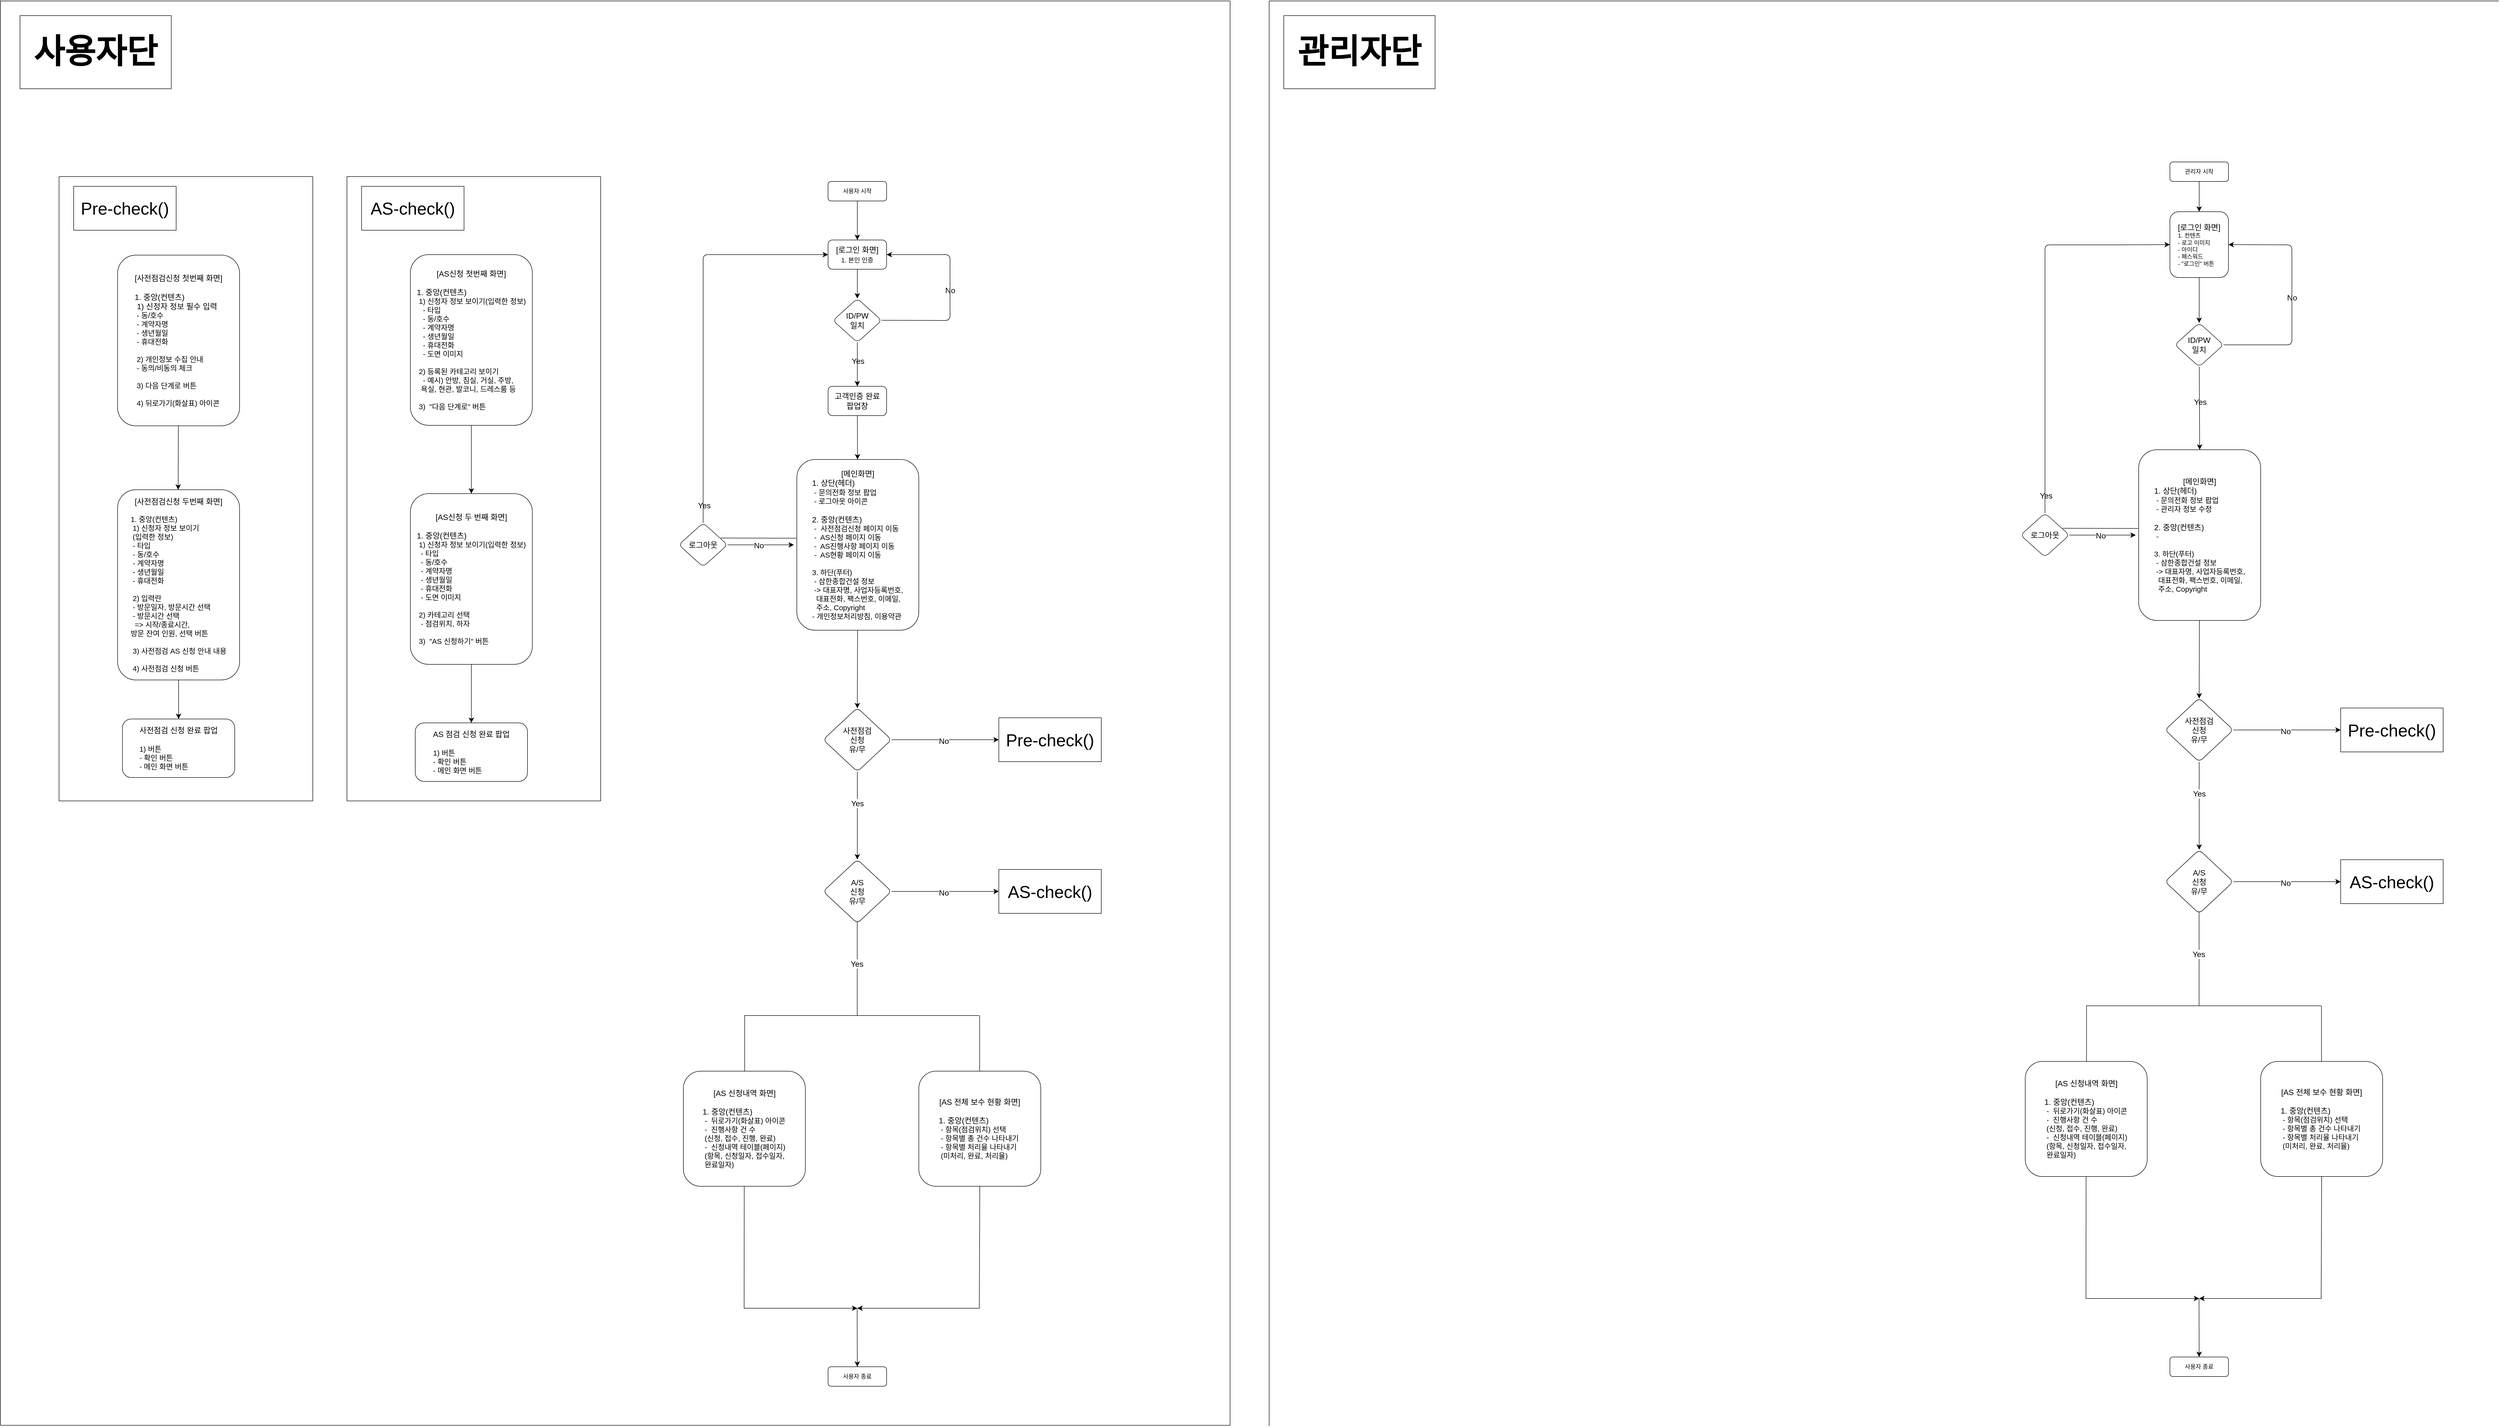 <mxfile version="22.1.18" type="github">
  <diagram id="C5RBs43oDa-KdzZeNtuy" name="Page-1">
    <mxGraphModel dx="3676" dy="1832" grid="1" gridSize="10" guides="1" tooltips="1" connect="1" arrows="1" fold="1" page="1" pageScale="1" pageWidth="827" pageHeight="1169" math="0" shadow="0">
      <root>
        <mxCell id="WIyWlLk6GJQsqaUBKTNV-0" />
        <mxCell id="WIyWlLk6GJQsqaUBKTNV-1" parent="WIyWlLk6GJQsqaUBKTNV-0" />
        <mxCell id="8wFjmPpEcd6pmcU-WBV2-80" value="" style="group" vertex="1" connectable="0" parent="WIyWlLk6GJQsqaUBKTNV-1">
          <mxGeometry x="-880" y="-280" width="250" height="1080" as="geometry" />
        </mxCell>
        <mxCell id="8wFjmPpEcd6pmcU-WBV2-31" value="[AS신청 첫번째 화면]&lt;br&gt;&lt;br&gt;&lt;div style=&quot;text-align: left;&quot;&gt;&lt;span style=&quot;background-color: initial;&quot;&gt;1. &lt;/span&gt;&lt;span style=&quot;background-color: initial;&quot;&gt;중앙(컨텐츠)&lt;/span&gt;&lt;/div&gt;&lt;div style=&quot;text-align: left; font-size: 15px;&quot;&gt;&lt;div style=&quot;border-color: var(--border-color);&quot;&gt;&amp;nbsp;1) 신청자 정보 보이기&lt;span style=&quot;background-color: initial;&quot;&gt;(입력한 정보)&lt;/span&gt;&lt;/div&gt;&lt;div style=&quot;border-color: var(--border-color);&quot;&gt;&lt;span style=&quot;border-color: var(--border-color); background-color: initial;&quot;&gt;&amp;nbsp; &amp;nbsp;- 타입&amp;nbsp;&lt;/span&gt;&lt;/div&gt;&lt;div style=&quot;border-color: var(--border-color);&quot;&gt;&lt;span style=&quot;border-color: var(--border-color); background-color: initial;&quot;&gt;&amp;nbsp; &amp;nbsp;- 동/호수&lt;/span&gt;&lt;/div&gt;&lt;div style=&quot;border-color: var(--border-color);&quot;&gt;&lt;span style=&quot;border-color: var(--border-color); background-color: initial;&quot;&gt;&amp;nbsp; &amp;nbsp;- 계약자명&lt;/span&gt;&lt;/div&gt;&lt;div style=&quot;border-color: var(--border-color);&quot;&gt;&lt;span style=&quot;border-color: var(--border-color); background-color: initial;&quot;&gt;&amp;nbsp; &amp;nbsp;- 생년월일&lt;/span&gt;&lt;/div&gt;&lt;div style=&quot;border-color: var(--border-color);&quot;&gt;&lt;span style=&quot;border-color: var(--border-color); background-color: initial;&quot;&gt;&amp;nbsp; &amp;nbsp;- 휴대전화&lt;/span&gt;&lt;/div&gt;&lt;div style=&quot;border-color: var(--border-color);&quot;&gt;&lt;span style=&quot;border-color: var(--border-color); background-color: initial;&quot;&gt;&amp;nbsp; &amp;nbsp;- 도면 이미지&lt;/span&gt;&lt;/div&gt;&lt;/div&gt;&lt;font style=&quot;font-size: 15px;&quot;&gt;&lt;div style=&quot;text-align: left;&quot;&gt;&lt;span style=&quot;background-color: initial;&quot;&gt;&lt;br&gt;&lt;/span&gt;&lt;/div&gt;&lt;div style=&quot;text-align: left;&quot;&gt;&lt;span style=&quot;background-color: initial;&quot;&gt;&amp;nbsp;2) 등록된 카테고리 보이기&lt;/span&gt;&lt;/div&gt;&lt;div style=&quot;text-align: left;&quot;&gt;&lt;span style=&quot;background-color: initial;&quot;&gt;&amp;nbsp; &amp;nbsp;- 예시) 안방, 침실, 거실, 주방,&lt;/span&gt;&lt;/div&gt;&lt;div style=&quot;text-align: left;&quot;&gt;&lt;span style=&quot;background-color: initial;&quot;&gt;&amp;nbsp; 욕실, 현관, 발코니, 드레스룸 등&lt;/span&gt;&lt;/div&gt;&lt;div style=&quot;text-align: left;&quot;&gt;&lt;span style=&quot;background-color: initial;&quot;&gt;&lt;br&gt;&lt;/span&gt;&lt;/div&gt;&lt;div style=&quot;text-align: left;&quot;&gt;&lt;span style=&quot;background-color: initial;&quot;&gt;&amp;nbsp;3)&amp;nbsp; &quot;다음 단계로&quot; 버튼&lt;/span&gt;&lt;/div&gt;&lt;/font&gt;" style="whiteSpace=wrap;html=1;fontSize=16;rounded=1;labelBackgroundColor=none;" vertex="1" parent="8wFjmPpEcd6pmcU-WBV2-80">
          <mxGeometry width="250" height="350" as="geometry" />
        </mxCell>
        <mxCell id="8wFjmPpEcd6pmcU-WBV2-66" value="[AS신청 두 번째 화면]&lt;br&gt;&lt;br&gt;&lt;div style=&quot;text-align: left;&quot;&gt;&lt;span style=&quot;background-color: initial;&quot;&gt;1. &lt;/span&gt;&lt;span style=&quot;background-color: initial;&quot;&gt;중앙(컨텐츠)&lt;/span&gt;&lt;/div&gt;&lt;div style=&quot;text-align: left; font-size: 15px;&quot;&gt;&lt;div style=&quot;border-color: var(--border-color);&quot;&gt;&amp;nbsp;1) 신청자 정보 보이기&lt;span style=&quot;background-color: initial;&quot;&gt;(입력한 정보)&lt;/span&gt;&lt;/div&gt;&lt;div style=&quot;border-color: var(--border-color);&quot;&gt;&lt;span style=&quot;border-color: var(--border-color); background-color: initial;&quot;&gt;&amp;nbsp; - 타입&amp;nbsp;&lt;/span&gt;&lt;/div&gt;&lt;div style=&quot;border-color: var(--border-color);&quot;&gt;&lt;span style=&quot;border-color: var(--border-color); background-color: initial;&quot;&gt;&amp;nbsp; - 동/호수&lt;/span&gt;&lt;/div&gt;&lt;div style=&quot;border-color: var(--border-color);&quot;&gt;&lt;span style=&quot;border-color: var(--border-color); background-color: initial;&quot;&gt;&amp;nbsp; - 계약자명&lt;/span&gt;&lt;/div&gt;&lt;div style=&quot;border-color: var(--border-color);&quot;&gt;&lt;span style=&quot;border-color: var(--border-color); background-color: initial;&quot;&gt;&amp;nbsp; - 생년월일&lt;/span&gt;&lt;/div&gt;&lt;div style=&quot;border-color: var(--border-color);&quot;&gt;&lt;span style=&quot;border-color: var(--border-color); background-color: initial;&quot;&gt;&amp;nbsp; - 휴대전화&lt;/span&gt;&lt;/div&gt;&lt;div style=&quot;border-color: var(--border-color);&quot;&gt;&lt;span style=&quot;border-color: var(--border-color); background-color: initial;&quot;&gt;&amp;nbsp; - 도면 이미지&lt;/span&gt;&lt;/div&gt;&lt;/div&gt;&lt;font style=&quot;font-size: 15px;&quot;&gt;&lt;div style=&quot;text-align: left;&quot;&gt;&lt;span style=&quot;background-color: initial;&quot;&gt;&lt;br&gt;&lt;/span&gt;&lt;/div&gt;&lt;div style=&quot;text-align: left;&quot;&gt;&lt;span style=&quot;background-color: initial;&quot;&gt;&amp;nbsp;2) 카테고리 선택&lt;/span&gt;&lt;/div&gt;&lt;div style=&quot;text-align: left;&quot;&gt;&lt;span style=&quot;background-color: initial;&quot;&gt;&amp;nbsp; - 점검위치, 하자&lt;/span&gt;&lt;/div&gt;&lt;div style=&quot;text-align: left;&quot;&gt;&lt;span style=&quot;background-color: initial;&quot;&gt;&lt;br&gt;&lt;/span&gt;&lt;/div&gt;&lt;div style=&quot;text-align: left;&quot;&gt;&lt;span style=&quot;background-color: initial;&quot;&gt;&amp;nbsp;3)&amp;nbsp; &quot;AS 신청하기&quot; 버튼&lt;/span&gt;&lt;/div&gt;&lt;/font&gt;" style="whiteSpace=wrap;html=1;fontSize=16;rounded=1;labelBackgroundColor=none;" vertex="1" parent="8wFjmPpEcd6pmcU-WBV2-80">
          <mxGeometry y="490" width="250" height="350" as="geometry" />
        </mxCell>
        <mxCell id="8wFjmPpEcd6pmcU-WBV2-67" style="edgeStyle=none;curved=1;rounded=1;orthogonalLoop=1;jettySize=auto;html=1;entryX=0.5;entryY=0;entryDx=0;entryDy=0;fontSize=12;startSize=8;endSize=8;" edge="1" parent="8wFjmPpEcd6pmcU-WBV2-80" source="8wFjmPpEcd6pmcU-WBV2-31" target="8wFjmPpEcd6pmcU-WBV2-66">
          <mxGeometry relative="1" as="geometry" />
        </mxCell>
        <mxCell id="8wFjmPpEcd6pmcU-WBV2-68" value="AS 점검 신청 완료 팝업&lt;br&gt;&lt;br&gt;&lt;div style=&quot;text-align: left; font-size: 15px;&quot;&gt;&lt;span style=&quot;background-color: initial;&quot;&gt;&lt;font style=&quot;font-size: 15px;&quot;&gt;1) 버튼&lt;/font&gt;&lt;/span&gt;&lt;/div&gt;&lt;div style=&quot;text-align: left; font-size: 15px;&quot;&gt;&lt;span style=&quot;background-color: initial;&quot;&gt;&lt;font style=&quot;font-size: 15px;&quot;&gt;- 확인 버튼&lt;/font&gt;&lt;/span&gt;&lt;/div&gt;&lt;div style=&quot;text-align: left; font-size: 15px;&quot;&gt;&lt;span style=&quot;background-color: initial;&quot;&gt;&lt;font style=&quot;font-size: 15px;&quot;&gt;- 메인 화면 버튼&lt;/font&gt;&lt;/span&gt;&lt;/div&gt;" style="whiteSpace=wrap;html=1;fontSize=16;rounded=1;labelBackgroundColor=none;" vertex="1" parent="8wFjmPpEcd6pmcU-WBV2-80">
          <mxGeometry x="10" y="960" width="230" height="120" as="geometry" />
        </mxCell>
        <mxCell id="8wFjmPpEcd6pmcU-WBV2-69" style="edgeStyle=none;curved=1;rounded=1;orthogonalLoop=1;jettySize=auto;html=1;entryX=0.5;entryY=0;entryDx=0;entryDy=0;fontSize=12;startSize=8;endSize=8;" edge="1" parent="8wFjmPpEcd6pmcU-WBV2-80" source="8wFjmPpEcd6pmcU-WBV2-66" target="8wFjmPpEcd6pmcU-WBV2-68">
          <mxGeometry relative="1" as="geometry" />
        </mxCell>
        <mxCell id="8wFjmPpEcd6pmcU-WBV2-82" value="" style="group" vertex="1" connectable="0" parent="WIyWlLk6GJQsqaUBKTNV-1">
          <mxGeometry x="-1600" y="-440" width="520" height="1280" as="geometry" />
        </mxCell>
        <mxCell id="8wFjmPpEcd6pmcU-WBV2-47" value="" style="group" vertex="1" connectable="0" parent="8wFjmPpEcd6pmcU-WBV2-82">
          <mxGeometry x="120" y="161" width="250" height="1071" as="geometry" />
        </mxCell>
        <mxCell id="8wFjmPpEcd6pmcU-WBV2-48" value="" style="edgeStyle=none;curved=1;rounded=1;orthogonalLoop=1;jettySize=auto;html=1;fontSize=12;startSize=8;endSize=8;" edge="1" parent="8wFjmPpEcd6pmcU-WBV2-47" source="8wFjmPpEcd6pmcU-WBV2-49">
          <mxGeometry relative="1" as="geometry">
            <mxPoint x="124.14" y="481" as="targetPoint" />
          </mxGeometry>
        </mxCell>
        <mxCell id="8wFjmPpEcd6pmcU-WBV2-49" value="[사전점검신청 첫번째 화면]&lt;br&gt;&lt;div style=&quot;text-align: left;&quot;&gt;&lt;span style=&quot;background-color: initial;&quot;&gt;&lt;br&gt;&lt;/span&gt;&lt;/div&gt;&lt;div style=&quot;text-align: left;&quot;&gt;&lt;/div&gt;&lt;div style=&quot;text-align: left;&quot;&gt;&lt;span style=&quot;background-color: initial;&quot;&gt;1. 중앙(컨텐츠)&lt;/span&gt;&lt;/div&gt;&lt;div style=&quot;text-align: left;&quot;&gt;&lt;span style=&quot;background-color: initial;&quot;&gt;&amp;nbsp;1) 신정자 정보 필수 입력&lt;/span&gt;&lt;/div&gt;&lt;div style=&quot;text-align: left; font-size: 15px;&quot;&gt;&lt;span style=&quot;background-color: initial;&quot;&gt;&lt;font style=&quot;font-size: 15px;&quot;&gt;&amp;nbsp;- 동/호수&lt;/font&gt;&lt;/span&gt;&lt;/div&gt;&lt;div style=&quot;text-align: left; font-size: 15px;&quot;&gt;&lt;span style=&quot;background-color: initial;&quot;&gt;&lt;font style=&quot;font-size: 15px;&quot;&gt;&amp;nbsp;- 계약자명&lt;/font&gt;&lt;/span&gt;&lt;/div&gt;&lt;div style=&quot;text-align: left; font-size: 15px;&quot;&gt;&lt;span style=&quot;background-color: initial;&quot;&gt;&lt;font style=&quot;font-size: 15px;&quot;&gt;&amp;nbsp;- 생년월일&lt;/font&gt;&lt;/span&gt;&lt;/div&gt;&lt;div style=&quot;text-align: left; font-size: 15px;&quot;&gt;&lt;span style=&quot;background-color: initial;&quot;&gt;&lt;font style=&quot;font-size: 15px;&quot;&gt;&amp;nbsp;- 휴대전화&lt;/font&gt;&lt;/span&gt;&lt;/div&gt;&lt;div style=&quot;text-align: left; font-size: 15px;&quot;&gt;&lt;span style=&quot;background-color: initial;&quot;&gt;&lt;font style=&quot;font-size: 15px;&quot;&gt;&lt;br&gt;&lt;/font&gt;&lt;/span&gt;&lt;/div&gt;&lt;div style=&quot;text-align: left; font-size: 15px;&quot;&gt;&lt;span style=&quot;background-color: initial;&quot;&gt;&lt;font style=&quot;font-size: 15px;&quot;&gt;&amp;nbsp;2) 개인정보 수집 안내&lt;/font&gt;&lt;/span&gt;&lt;/div&gt;&lt;div style=&quot;text-align: left; font-size: 15px;&quot;&gt;&lt;span style=&quot;background-color: initial;&quot;&gt;&lt;font style=&quot;font-size: 15px;&quot;&gt;&amp;nbsp;- 동의/비동의 체크&lt;/font&gt;&lt;/span&gt;&lt;/div&gt;&lt;div style=&quot;text-align: left; font-size: 15px;&quot;&gt;&lt;span style=&quot;background-color: initial;&quot;&gt;&lt;font style=&quot;font-size: 15px;&quot;&gt;&lt;br&gt;&lt;/font&gt;&lt;/span&gt;&lt;/div&gt;&lt;div style=&quot;text-align: left; font-size: 15px;&quot;&gt;&lt;span style=&quot;background-color: initial;&quot;&gt;&lt;font style=&quot;font-size: 15px;&quot;&gt;&amp;nbsp;3) 다음 단계로 버튼&lt;/font&gt;&lt;/span&gt;&lt;/div&gt;&lt;div style=&quot;text-align: left; font-size: 15px;&quot;&gt;&lt;span style=&quot;background-color: initial;&quot;&gt;&lt;font style=&quot;font-size: 15px;&quot;&gt;&lt;br&gt;&lt;/font&gt;&lt;/span&gt;&lt;/div&gt;&lt;div style=&quot;text-align: left; font-size: 15px;&quot;&gt;&lt;span style=&quot;background-color: initial;&quot;&gt;&lt;font style=&quot;font-size: 15px;&quot;&gt;&amp;nbsp;4) 뒤로가기(화살표) 아이콘&lt;/font&gt;&lt;/span&gt;&lt;/div&gt;" style="whiteSpace=wrap;html=1;fontSize=16;rounded=1;labelBackgroundColor=none;" vertex="1" parent="8wFjmPpEcd6pmcU-WBV2-47">
          <mxGeometry width="250" height="350" as="geometry" />
        </mxCell>
        <mxCell id="8wFjmPpEcd6pmcU-WBV2-50" style="edgeStyle=none;curved=1;rounded=1;orthogonalLoop=1;jettySize=auto;html=1;fontSize=12;startSize=8;endSize=8;" edge="1" parent="8wFjmPpEcd6pmcU-WBV2-47" source="8wFjmPpEcd6pmcU-WBV2-51">
          <mxGeometry relative="1" as="geometry">
            <mxPoint x="125.0" y="951.0" as="targetPoint" />
          </mxGeometry>
        </mxCell>
        <mxCell id="8wFjmPpEcd6pmcU-WBV2-51" value="[사전점검신청 두번째 화면]&lt;br&gt;&lt;div style=&quot;text-align: left; font-size: 15px;&quot;&gt;&lt;span style=&quot;background-color: initial;&quot;&gt;&lt;font style=&quot;font-size: 15px;&quot;&gt;&lt;br&gt;&lt;/font&gt;&lt;/span&gt;&lt;/div&gt;&lt;div style=&quot;text-align: left; font-size: 15px;&quot;&gt;&lt;/div&gt;&lt;div style=&quot;text-align: left; font-size: 15px;&quot;&gt;&lt;span style=&quot;background-color: initial;&quot;&gt;&lt;font style=&quot;font-size: 15px;&quot;&gt;1. 중앙(컨텐츠)&lt;/font&gt;&lt;/span&gt;&lt;/div&gt;&lt;div style=&quot;text-align: left; font-size: 15px;&quot;&gt;&lt;span style=&quot;background-color: initial;&quot;&gt;&lt;font style=&quot;font-size: 15px;&quot;&gt;&amp;nbsp;1) 신청자 정보 보이기&lt;/font&gt;&lt;/span&gt;&lt;/div&gt;&lt;div style=&quot;text-align: left; font-size: 15px;&quot;&gt;&lt;span style=&quot;background-color: initial;&quot;&gt;&lt;font style=&quot;font-size: 15px;&quot;&gt;&amp;nbsp;(입력한 정보)&lt;/font&gt;&lt;/span&gt;&lt;/div&gt;&lt;div style=&quot;text-align: left; font-size: 15px;&quot;&gt;&lt;span style=&quot;background-color: initial;&quot;&gt;&lt;font style=&quot;font-size: 15px;&quot;&gt;&amp;nbsp;- 타입&amp;nbsp;&lt;/font&gt;&lt;/span&gt;&lt;/div&gt;&lt;div style=&quot;text-align: left; font-size: 15px;&quot;&gt;&lt;span style=&quot;background-color: initial;&quot;&gt;&lt;font style=&quot;font-size: 15px;&quot;&gt;&amp;nbsp;- 동/호수&lt;/font&gt;&lt;/span&gt;&lt;/div&gt;&lt;div style=&quot;text-align: left; font-size: 15px;&quot;&gt;&lt;span style=&quot;background-color: initial;&quot;&gt;&lt;font style=&quot;font-size: 15px;&quot;&gt;&amp;nbsp;- 계약자명&lt;/font&gt;&lt;/span&gt;&lt;/div&gt;&lt;div style=&quot;text-align: left; font-size: 15px;&quot;&gt;&lt;span style=&quot;background-color: initial;&quot;&gt;&lt;font style=&quot;font-size: 15px;&quot;&gt;&amp;nbsp;- 생년월일&lt;/font&gt;&lt;/span&gt;&lt;/div&gt;&lt;div style=&quot;text-align: left; font-size: 15px;&quot;&gt;&lt;span style=&quot;background-color: initial;&quot;&gt;&lt;font style=&quot;font-size: 15px;&quot;&gt;&amp;nbsp;- 휴대전화&lt;/font&gt;&lt;/span&gt;&lt;/div&gt;&lt;div style=&quot;text-align: left; font-size: 15px;&quot;&gt;&lt;span style=&quot;background-color: initial; font-size: 14px;&quot;&gt;&lt;font style=&quot;font-size: 15px;&quot;&gt;&lt;br&gt;&lt;/font&gt;&lt;/span&gt;&lt;/div&gt;&lt;div style=&quot;text-align: left; font-size: 15px;&quot;&gt;&lt;span style=&quot;background-color: initial;&quot;&gt;&lt;font style=&quot;font-size: 15px;&quot;&gt;&amp;nbsp;2) 입력란&lt;/font&gt;&lt;/span&gt;&lt;/div&gt;&lt;div style=&quot;text-align: left; font-size: 15px;&quot;&gt;&lt;span style=&quot;background-color: initial;&quot;&gt;&lt;font style=&quot;font-size: 15px;&quot;&gt;&amp;nbsp;- 방문일자, 방문시간 선택&lt;/font&gt;&lt;/span&gt;&lt;/div&gt;&lt;div style=&quot;text-align: left; font-size: 15px;&quot;&gt;&lt;span style=&quot;background-color: initial;&quot;&gt;&lt;font style=&quot;font-size: 15px;&quot;&gt;&amp;nbsp;- 방문시간 선택&lt;/font&gt;&lt;/span&gt;&lt;/div&gt;&lt;div style=&quot;text-align: left; font-size: 15px;&quot;&gt;&lt;span style=&quot;background-color: initial;&quot;&gt;&lt;font style=&quot;font-size: 15px;&quot;&gt;&amp;nbsp; =&amp;gt; 시작/종료시간,&amp;nbsp;&lt;/font&gt;&lt;/span&gt;&lt;/div&gt;&lt;div style=&quot;text-align: left; font-size: 15px;&quot;&gt;&lt;span style=&quot;background-color: initial;&quot;&gt;&lt;font style=&quot;font-size: 15px;&quot;&gt;방문 잔여 인원, 선택 버튼&lt;/font&gt;&lt;/span&gt;&lt;/div&gt;&lt;div style=&quot;text-align: left; font-size: 15px;&quot;&gt;&lt;span style=&quot;background-color: initial;&quot;&gt;&lt;font style=&quot;font-size: 15px;&quot;&gt;&lt;br&gt;&lt;/font&gt;&lt;/span&gt;&lt;/div&gt;&lt;div style=&quot;text-align: left; font-size: 15px;&quot;&gt;&lt;span style=&quot;background-color: initial;&quot;&gt;&lt;font style=&quot;font-size: 15px;&quot;&gt;&amp;nbsp;3) 사전점검 AS 신청 안내 내용&lt;/font&gt;&lt;/span&gt;&lt;/div&gt;&lt;div style=&quot;text-align: left; font-size: 15px;&quot;&gt;&lt;span style=&quot;background-color: initial;&quot;&gt;&lt;font style=&quot;font-size: 15px;&quot;&gt;&lt;br&gt;&lt;/font&gt;&lt;/span&gt;&lt;/div&gt;&lt;div style=&quot;text-align: left; font-size: 15px;&quot;&gt;&amp;nbsp;4) 사전점검 신청 버튼&lt;/div&gt;" style="whiteSpace=wrap;html=1;fontSize=16;rounded=1;labelBackgroundColor=none;" vertex="1" parent="8wFjmPpEcd6pmcU-WBV2-47">
          <mxGeometry y="481" width="250" height="390" as="geometry" />
        </mxCell>
        <mxCell id="8wFjmPpEcd6pmcU-WBV2-52" value="사전점검 신청 완료 팝업&lt;br&gt;&lt;br&gt;&lt;div style=&quot;text-align: left; font-size: 15px;&quot;&gt;&lt;span style=&quot;background-color: initial;&quot;&gt;&lt;font style=&quot;font-size: 15px;&quot;&gt;1) 버튼&lt;/font&gt;&lt;/span&gt;&lt;/div&gt;&lt;div style=&quot;text-align: left; font-size: 15px;&quot;&gt;&lt;span style=&quot;background-color: initial;&quot;&gt;&lt;font style=&quot;font-size: 15px;&quot;&gt;- 확인 버튼&lt;/font&gt;&lt;/span&gt;&lt;/div&gt;&lt;div style=&quot;text-align: left; font-size: 15px;&quot;&gt;&lt;span style=&quot;background-color: initial;&quot;&gt;&lt;font style=&quot;font-size: 15px;&quot;&gt;- 메인 화면 버튼&lt;/font&gt;&lt;/span&gt;&lt;/div&gt;" style="whiteSpace=wrap;html=1;fontSize=16;rounded=1;labelBackgroundColor=none;" vertex="1" parent="8wFjmPpEcd6pmcU-WBV2-47">
          <mxGeometry x="10" y="951" width="230" height="120" as="geometry" />
        </mxCell>
        <mxCell id="8wFjmPpEcd6pmcU-WBV2-53" value="" style="endArrow=none;html=1;rounded=1;fontSize=12;startSize=8;endSize=8;curved=1;" edge="1" parent="8wFjmPpEcd6pmcU-WBV2-82">
          <mxGeometry width="50" height="50" relative="1" as="geometry">
            <mxPoint y="1280" as="sourcePoint" />
            <mxPoint as="targetPoint" />
          </mxGeometry>
        </mxCell>
        <mxCell id="8wFjmPpEcd6pmcU-WBV2-54" value="" style="endArrow=none;html=1;rounded=1;fontSize=12;startSize=8;endSize=8;curved=1;" edge="1" parent="8wFjmPpEcd6pmcU-WBV2-82">
          <mxGeometry width="50" height="50" relative="1" as="geometry">
            <mxPoint x="520" y="1280" as="sourcePoint" />
            <mxPoint x="520" as="targetPoint" />
          </mxGeometry>
        </mxCell>
        <mxCell id="8wFjmPpEcd6pmcU-WBV2-55" value="" style="endArrow=none;html=1;rounded=1;fontSize=12;startSize=8;endSize=8;curved=1;" edge="1" parent="8wFjmPpEcd6pmcU-WBV2-82">
          <mxGeometry width="50" height="50" relative="1" as="geometry">
            <mxPoint y="1280" as="sourcePoint" />
            <mxPoint x="520" y="1280" as="targetPoint" />
          </mxGeometry>
        </mxCell>
        <mxCell id="8wFjmPpEcd6pmcU-WBV2-56" value="" style="endArrow=none;html=1;rounded=1;fontSize=12;startSize=8;endSize=8;curved=1;" edge="1" parent="8wFjmPpEcd6pmcU-WBV2-82">
          <mxGeometry width="50" height="50" relative="1" as="geometry">
            <mxPoint as="sourcePoint" />
            <mxPoint x="520" as="targetPoint" />
          </mxGeometry>
        </mxCell>
        <mxCell id="8wFjmPpEcd6pmcU-WBV2-57" value="&lt;font style=&quot;font-size: 35px;&quot;&gt;Pre-check()&lt;/font&gt;" style="rounded=0;whiteSpace=wrap;html=1;fontSize=16;" vertex="1" parent="8wFjmPpEcd6pmcU-WBV2-82">
          <mxGeometry x="30" y="20" width="210" height="90" as="geometry" />
        </mxCell>
        <mxCell id="8wFjmPpEcd6pmcU-WBV2-90" value="" style="endArrow=none;html=1;rounded=1;fontSize=12;startSize=8;endSize=8;curved=1;" edge="1" parent="WIyWlLk6GJQsqaUBKTNV-1">
          <mxGeometry width="50" height="50" relative="1" as="geometry">
            <mxPoint x="-1010" y="840" as="sourcePoint" />
            <mxPoint x="-1010" y="-440" as="targetPoint" />
          </mxGeometry>
        </mxCell>
        <mxCell id="8wFjmPpEcd6pmcU-WBV2-91" value="" style="endArrow=none;html=1;rounded=1;fontSize=12;startSize=8;endSize=8;curved=1;" edge="1" parent="WIyWlLk6GJQsqaUBKTNV-1">
          <mxGeometry width="50" height="50" relative="1" as="geometry">
            <mxPoint x="-490" y="840" as="sourcePoint" />
            <mxPoint x="-490" y="-440" as="targetPoint" />
          </mxGeometry>
        </mxCell>
        <mxCell id="8wFjmPpEcd6pmcU-WBV2-92" value="" style="endArrow=none;html=1;rounded=1;fontSize=12;startSize=8;endSize=8;curved=1;" edge="1" parent="WIyWlLk6GJQsqaUBKTNV-1">
          <mxGeometry width="50" height="50" relative="1" as="geometry">
            <mxPoint x="-1010" y="840" as="sourcePoint" />
            <mxPoint x="-490" y="840" as="targetPoint" />
          </mxGeometry>
        </mxCell>
        <mxCell id="8wFjmPpEcd6pmcU-WBV2-93" value="" style="endArrow=none;html=1;rounded=1;fontSize=12;startSize=8;endSize=8;curved=1;" edge="1" parent="WIyWlLk6GJQsqaUBKTNV-1">
          <mxGeometry width="50" height="50" relative="1" as="geometry">
            <mxPoint x="-1010" y="-440" as="sourcePoint" />
            <mxPoint x="-490" y="-440" as="targetPoint" />
          </mxGeometry>
        </mxCell>
        <mxCell id="8wFjmPpEcd6pmcU-WBV2-94" value="&lt;font style=&quot;font-size: 35px;&quot;&gt;AS-check()&lt;/font&gt;" style="rounded=0;whiteSpace=wrap;html=1;fontSize=16;" vertex="1" parent="WIyWlLk6GJQsqaUBKTNV-1">
          <mxGeometry x="-980" y="-420" width="210" height="90" as="geometry" />
        </mxCell>
        <mxCell id="8wFjmPpEcd6pmcU-WBV2-75" style="edgeStyle=none;curved=1;rounded=1;orthogonalLoop=1;jettySize=auto;html=1;entryX=0.5;entryY=0;entryDx=0;entryDy=0;fontSize=12;startSize=8;endSize=8;exitX=0.5;exitY=1;exitDx=0;exitDy=0;" edge="1" parent="WIyWlLk6GJQsqaUBKTNV-1" target="8wFjmPpEcd6pmcU-WBV2-77">
          <mxGeometry relative="1" as="geometry">
            <mxPoint x="981" y="2754" as="sourcePoint" />
          </mxGeometry>
        </mxCell>
        <mxCell id="8wFjmPpEcd6pmcU-WBV2-121" value="" style="group" vertex="1" connectable="0" parent="WIyWlLk6GJQsqaUBKTNV-1">
          <mxGeometry x="-330" y="-430" width="866" height="2470" as="geometry" />
        </mxCell>
        <mxCell id="8wFjmPpEcd6pmcU-WBV2-0" value="사용자 시작" style="rounded=1;whiteSpace=wrap;html=1;fontSize=12;glass=0;strokeWidth=1;shadow=0;labelBackgroundColor=none;" vertex="1" parent="8wFjmPpEcd6pmcU-WBV2-121">
          <mxGeometry x="306" width="120" height="40" as="geometry" />
        </mxCell>
        <mxCell id="8wFjmPpEcd6pmcU-WBV2-120" style="edgeStyle=none;curved=1;rounded=1;orthogonalLoop=1;jettySize=auto;html=1;fontSize=12;startSize=8;endSize=8;" edge="1" parent="8wFjmPpEcd6pmcU-WBV2-121" target="8wFjmPpEcd6pmcU-WBV2-1">
          <mxGeometry relative="1" as="geometry">
            <mxPoint x="365.64" y="2390" as="targetPoint" />
            <mxPoint x="365.64" y="2310" as="sourcePoint" />
          </mxGeometry>
        </mxCell>
        <mxCell id="8wFjmPpEcd6pmcU-WBV2-1" value="사용자 종료" style="rounded=1;whiteSpace=wrap;html=1;fontSize=12;glass=0;strokeWidth=1;shadow=0;labelBackgroundColor=none;" vertex="1" parent="8wFjmPpEcd6pmcU-WBV2-121">
          <mxGeometry x="306" y="2430" width="120" height="40" as="geometry" />
        </mxCell>
        <mxCell id="8wFjmPpEcd6pmcU-WBV2-3" value="[로그인 화면]&lt;br&gt;&lt;font style=&quot;font-size: 13px;&quot;&gt;1. 본인 인증&lt;/font&gt;" style="rounded=1;whiteSpace=wrap;html=1;fontSize=16;labelBackgroundColor=none;" vertex="1" parent="8wFjmPpEcd6pmcU-WBV2-121">
          <mxGeometry x="306" y="120" width="120" height="60" as="geometry" />
        </mxCell>
        <mxCell id="8wFjmPpEcd6pmcU-WBV2-2" style="edgeStyle=none;curved=1;rounded=1;orthogonalLoop=1;jettySize=auto;html=1;fontSize=12;startSize=8;endSize=8;entryX=0.5;entryY=0;entryDx=0;entryDy=0;labelBackgroundColor=none;fontColor=default;" edge="1" parent="8wFjmPpEcd6pmcU-WBV2-121" source="8wFjmPpEcd6pmcU-WBV2-0" target="8wFjmPpEcd6pmcU-WBV2-3">
          <mxGeometry relative="1" as="geometry">
            <mxPoint x="366" y="90" as="targetPoint" />
          </mxGeometry>
        </mxCell>
        <mxCell id="8wFjmPpEcd6pmcU-WBV2-5" value="ID/PW&lt;br&gt;일치" style="rhombus;whiteSpace=wrap;html=1;fontSize=16;rounded=1;labelBackgroundColor=none;" vertex="1" parent="8wFjmPpEcd6pmcU-WBV2-121">
          <mxGeometry x="316" y="240" width="100" height="90" as="geometry" />
        </mxCell>
        <mxCell id="8wFjmPpEcd6pmcU-WBV2-6" value="" style="edgeStyle=none;curved=1;rounded=1;orthogonalLoop=1;jettySize=auto;html=1;fontSize=12;startSize=8;endSize=8;labelBackgroundColor=none;fontColor=default;" edge="1" parent="8wFjmPpEcd6pmcU-WBV2-121" source="8wFjmPpEcd6pmcU-WBV2-3" target="8wFjmPpEcd6pmcU-WBV2-5">
          <mxGeometry relative="1" as="geometry" />
        </mxCell>
        <mxCell id="8wFjmPpEcd6pmcU-WBV2-10" value="[메인화면]&lt;br&gt;&lt;div style=&quot;text-align: left;&quot;&gt;&lt;span style=&quot;background-color: initial;&quot;&gt;1. 상단(헤더)&lt;/span&gt;&lt;/div&gt;&lt;div style=&quot;text-align: left; font-size: 15px;&quot;&gt;&lt;span style=&quot;background-color: initial;&quot;&gt;&lt;font style=&quot;font-size: 15px;&quot;&gt;&amp;nbsp;- 문의전화 정보 팝업&lt;/font&gt;&lt;/span&gt;&lt;/div&gt;&lt;div style=&quot;text-align: left; font-size: 15px;&quot;&gt;&lt;span style=&quot;background-color: initial;&quot;&gt;&lt;font style=&quot;font-size: 15px;&quot;&gt;&amp;nbsp;- 로그아웃 아이콘&lt;/font&gt;&lt;/span&gt;&lt;/div&gt;&lt;div style=&quot;text-align: left;&quot;&gt;&lt;span style=&quot;background-color: initial;&quot;&gt;&lt;br&gt;&lt;/span&gt;&lt;/div&gt;&lt;div style=&quot;text-align: left;&quot;&gt;&lt;/div&gt;&lt;div style=&quot;text-align: left;&quot;&gt;&lt;span style=&quot;background-color: initial;&quot;&gt;2. 중앙(컨텐츠)&lt;/span&gt;&lt;/div&gt;&lt;div style=&quot;text-align: left; font-size: 15px;&quot;&gt;&lt;span style=&quot;background-color: initial;&quot;&gt;&lt;font style=&quot;font-size: 15px;&quot;&gt;&amp;nbsp;-&amp;nbsp; 사전점검신청 페이지 이동&lt;/font&gt;&lt;/span&gt;&lt;/div&gt;&lt;font style=&quot;font-size: 15px;&quot;&gt;&lt;div style=&quot;text-align: left;&quot;&gt;&lt;span style=&quot;background-color: initial;&quot;&gt;&amp;nbsp;-&amp;nbsp; AS신청 페이지 이동&lt;/span&gt;&lt;/div&gt;&lt;div style=&quot;text-align: left;&quot;&gt;&lt;span style=&quot;background-color: initial;&quot;&gt;&amp;nbsp;-&amp;nbsp; AS진행사항 페이지 이동&lt;/span&gt;&lt;/div&gt;&lt;div style=&quot;text-align: left;&quot;&gt;&lt;span style=&quot;background-color: initial;&quot;&gt;&amp;nbsp;-&amp;nbsp; AS현황 페이지 이동&lt;/span&gt;&lt;/div&gt;&lt;div style=&quot;text-align: left;&quot;&gt;&lt;span style=&quot;background-color: initial;&quot;&gt;&lt;br&gt;&lt;/span&gt;&lt;/div&gt;&lt;div style=&quot;text-align: left;&quot;&gt;&lt;span style=&quot;background-color: initial;&quot;&gt;3. 하단(푸터)&lt;/span&gt;&lt;/div&gt;&lt;div style=&quot;text-align: left;&quot;&gt;&lt;span style=&quot;background-color: initial;&quot;&gt;&amp;nbsp;- 삼한종합건설 정보&lt;/span&gt;&lt;/div&gt;&lt;div style=&quot;text-align: left;&quot;&gt;&lt;span style=&quot;background-color: initial;&quot;&gt;&amp;nbsp;-&amp;gt; 대표자명, 사업자등록번호,&lt;/span&gt;&lt;/div&gt;&lt;div style=&quot;text-align: left;&quot;&gt;&lt;span style=&quot;background-color: initial;&quot;&gt;&amp;nbsp; 대표전화, 팩스번호, 이메일,&lt;/span&gt;&lt;/div&gt;&lt;div style=&quot;text-align: left;&quot;&gt;&lt;span style=&quot;background-color: initial;&quot;&gt;&amp;nbsp; 주소, Copyright&lt;/span&gt;&lt;/div&gt;&lt;div style=&quot;text-align: left;&quot;&gt;&lt;span style=&quot;background-color: initial;&quot;&gt;- 개인정보처리방침, 이용약관&amp;nbsp;&lt;/span&gt;&lt;/div&gt;&lt;/font&gt;" style="whiteSpace=wrap;html=1;fontSize=16;rounded=1;labelBackgroundColor=none;" vertex="1" parent="8wFjmPpEcd6pmcU-WBV2-121">
          <mxGeometry x="242" y="570" width="250" height="350" as="geometry" />
        </mxCell>
        <mxCell id="8wFjmPpEcd6pmcU-WBV2-13" value="" style="endArrow=classic;html=1;rounded=1;fontSize=12;startSize=8;endSize=8;curved=0;entryX=1;entryY=0.5;entryDx=0;entryDy=0;labelBackgroundColor=none;fontColor=default;" edge="1" parent="8wFjmPpEcd6pmcU-WBV2-121" target="8wFjmPpEcd6pmcU-WBV2-3">
          <mxGeometry relative="1" as="geometry">
            <mxPoint x="416" y="284.58" as="sourcePoint" />
            <mxPoint x="586" y="50" as="targetPoint" />
            <Array as="points">
              <mxPoint x="556" y="285" />
              <mxPoint x="556" y="220" />
              <mxPoint x="556" y="150" />
            </Array>
          </mxGeometry>
        </mxCell>
        <mxCell id="8wFjmPpEcd6pmcU-WBV2-14" value="No" style="edgeLabel;resizable=0;html=1;align=center;verticalAlign=middle;fontSize=16;labelBackgroundColor=none;rounded=1;" connectable="0" vertex="1" parent="8wFjmPpEcd6pmcU-WBV2-13">
          <mxGeometry relative="1" as="geometry" />
        </mxCell>
        <mxCell id="8wFjmPpEcd6pmcU-WBV2-19" value="" style="edgeStyle=none;curved=1;rounded=1;orthogonalLoop=1;jettySize=auto;html=1;fontSize=12;startSize=8;endSize=8;labelBackgroundColor=none;fontColor=default;" edge="1" parent="8wFjmPpEcd6pmcU-WBV2-121" source="8wFjmPpEcd6pmcU-WBV2-16" target="8wFjmPpEcd6pmcU-WBV2-10">
          <mxGeometry relative="1" as="geometry" />
        </mxCell>
        <mxCell id="8wFjmPpEcd6pmcU-WBV2-16" value="고객인증 완료&lt;br&gt;팝업창" style="whiteSpace=wrap;html=1;fontSize=16;rounded=1;labelBackgroundColor=none;" vertex="1" parent="8wFjmPpEcd6pmcU-WBV2-121">
          <mxGeometry x="306" y="420" width="120" height="60" as="geometry" />
        </mxCell>
        <mxCell id="8wFjmPpEcd6pmcU-WBV2-17" value="" style="edgeStyle=none;curved=1;rounded=1;orthogonalLoop=1;jettySize=auto;html=1;fontSize=12;startSize=8;endSize=8;labelBackgroundColor=none;fontColor=default;" edge="1" parent="8wFjmPpEcd6pmcU-WBV2-121" source="8wFjmPpEcd6pmcU-WBV2-5" target="8wFjmPpEcd6pmcU-WBV2-16">
          <mxGeometry relative="1" as="geometry" />
        </mxCell>
        <mxCell id="8wFjmPpEcd6pmcU-WBV2-18" value="Yes" style="edgeLabel;html=1;align=center;verticalAlign=middle;resizable=0;points=[];fontSize=16;labelBackgroundColor=none;rounded=1;" vertex="1" connectable="0" parent="8wFjmPpEcd6pmcU-WBV2-17">
          <mxGeometry x="-0.159" y="1" relative="1" as="geometry">
            <mxPoint as="offset" />
          </mxGeometry>
        </mxCell>
        <mxCell id="8wFjmPpEcd6pmcU-WBV2-25" value="" style="edgeStyle=none;curved=1;rounded=1;orthogonalLoop=1;jettySize=auto;html=1;fontSize=12;startSize=8;endSize=8;labelBackgroundColor=none;fontColor=default;" edge="1" parent="8wFjmPpEcd6pmcU-WBV2-121" source="8wFjmPpEcd6pmcU-WBV2-10">
          <mxGeometry relative="1" as="geometry">
            <mxPoint x="366" y="1080" as="targetPoint" />
            <mxPoint x="366" y="920" as="sourcePoint" />
          </mxGeometry>
        </mxCell>
        <mxCell id="8wFjmPpEcd6pmcU-WBV2-27" style="edgeStyle=none;curved=0;rounded=1;orthogonalLoop=1;jettySize=auto;html=1;exitX=0.5;exitY=0;exitDx=0;exitDy=0;fontSize=12;startSize=8;endSize=8;entryX=0;entryY=0.5;entryDx=0;entryDy=0;labelBackgroundColor=none;fontColor=default;" edge="1" parent="8wFjmPpEcd6pmcU-WBV2-121" source="8wFjmPpEcd6pmcU-WBV2-24" target="8wFjmPpEcd6pmcU-WBV2-3">
          <mxGeometry relative="1" as="geometry">
            <mxPoint x="296" y="160" as="targetPoint" />
            <Array as="points">
              <mxPoint x="50" y="540" />
              <mxPoint x="50" y="150" />
              <mxPoint x="196" y="150" />
            </Array>
          </mxGeometry>
        </mxCell>
        <mxCell id="8wFjmPpEcd6pmcU-WBV2-28" value="Yes" style="edgeLabel;html=1;align=center;verticalAlign=middle;resizable=0;points=[];fontSize=16;labelBackgroundColor=none;rounded=1;" vertex="1" connectable="0" parent="8wFjmPpEcd6pmcU-WBV2-27">
          <mxGeometry x="-0.909" y="-2" relative="1" as="geometry">
            <mxPoint as="offset" />
          </mxGeometry>
        </mxCell>
        <mxCell id="8wFjmPpEcd6pmcU-WBV2-24" value="로그아웃" style="rhombus;whiteSpace=wrap;html=1;fontSize=16;rounded=1;labelBackgroundColor=none;" vertex="1" parent="8wFjmPpEcd6pmcU-WBV2-121">
          <mxGeometry y="700" width="100" height="90" as="geometry" />
        </mxCell>
        <mxCell id="8wFjmPpEcd6pmcU-WBV2-45" style="edgeStyle=none;curved=1;rounded=1;orthogonalLoop=1;jettySize=auto;html=1;fontSize=12;startSize=8;endSize=8;" edge="1" parent="8wFjmPpEcd6pmcU-WBV2-121" source="8wFjmPpEcd6pmcU-WBV2-44">
          <mxGeometry relative="1" as="geometry">
            <mxPoint x="656" y="1144.5" as="targetPoint" />
          </mxGeometry>
        </mxCell>
        <mxCell id="8wFjmPpEcd6pmcU-WBV2-46" value="No" style="edgeLabel;html=1;align=center;verticalAlign=middle;resizable=0;points=[];fontSize=16;" vertex="1" connectable="0" parent="8wFjmPpEcd6pmcU-WBV2-45">
          <mxGeometry x="-0.032" y="-2" relative="1" as="geometry">
            <mxPoint as="offset" />
          </mxGeometry>
        </mxCell>
        <mxCell id="8wFjmPpEcd6pmcU-WBV2-44" value="사전점검&lt;br&gt;신청&lt;br&gt;유/무" style="rhombus;whiteSpace=wrap;html=1;fontSize=16;rounded=1;labelBackgroundColor=none;" vertex="1" parent="8wFjmPpEcd6pmcU-WBV2-121">
          <mxGeometry x="296" y="1079" width="140" height="131" as="geometry" />
        </mxCell>
        <mxCell id="8wFjmPpEcd6pmcU-WBV2-59" value="&lt;font style=&quot;font-size: 35px;&quot;&gt;Pre-check()&lt;/font&gt;" style="rounded=0;whiteSpace=wrap;html=1;fontSize=16;" vertex="1" parent="8wFjmPpEcd6pmcU-WBV2-121">
          <mxGeometry x="656" y="1099.5" width="210" height="90" as="geometry" />
        </mxCell>
        <mxCell id="8wFjmPpEcd6pmcU-WBV2-63" style="edgeStyle=none;curved=1;rounded=1;orthogonalLoop=1;jettySize=auto;html=1;fontSize=12;startSize=8;endSize=8;" edge="1" parent="8wFjmPpEcd6pmcU-WBV2-121" source="8wFjmPpEcd6pmcU-WBV2-24">
          <mxGeometry relative="1" as="geometry">
            <mxPoint x="236" y="745" as="targetPoint" />
          </mxGeometry>
        </mxCell>
        <mxCell id="8wFjmPpEcd6pmcU-WBV2-64" value="No" style="edgeLabel;html=1;align=center;verticalAlign=middle;resizable=0;points=[];fontSize=16;" vertex="1" connectable="0" parent="8wFjmPpEcd6pmcU-WBV2-63">
          <mxGeometry x="-0.066" y="-1" relative="1" as="geometry">
            <mxPoint as="offset" />
          </mxGeometry>
        </mxCell>
        <mxCell id="8wFjmPpEcd6pmcU-WBV2-65" value="" style="endArrow=none;html=1;rounded=1;fontSize=12;startSize=8;endSize=8;curved=1;entryX=-0.004;entryY=0.461;entryDx=0;entryDy=0;entryPerimeter=0;" edge="1" parent="8wFjmPpEcd6pmcU-WBV2-121" target="8wFjmPpEcd6pmcU-WBV2-10">
          <mxGeometry width="50" height="50" relative="1" as="geometry">
            <mxPoint x="86" y="731" as="sourcePoint" />
            <mxPoint x="240" y="731" as="targetPoint" />
          </mxGeometry>
        </mxCell>
        <mxCell id="8wFjmPpEcd6pmcU-WBV2-95" value="" style="edgeStyle=none;curved=1;rounded=1;orthogonalLoop=1;jettySize=auto;html=1;fontSize=12;startSize=8;endSize=8;" edge="1" parent="8wFjmPpEcd6pmcU-WBV2-121" source="8wFjmPpEcd6pmcU-WBV2-44" target="8wFjmPpEcd6pmcU-WBV2-81">
          <mxGeometry relative="1" as="geometry">
            <mxPoint x="366" y="1470" as="targetPoint" />
            <mxPoint x="366" y="1210" as="sourcePoint" />
          </mxGeometry>
        </mxCell>
        <mxCell id="8wFjmPpEcd6pmcU-WBV2-96" value="Yes" style="edgeLabel;html=1;align=center;verticalAlign=middle;resizable=0;points=[];fontSize=16;" vertex="1" connectable="0" parent="8wFjmPpEcd6pmcU-WBV2-95">
          <mxGeometry x="-0.141" y="-1" relative="1" as="geometry">
            <mxPoint x="1" y="-13" as="offset" />
          </mxGeometry>
        </mxCell>
        <mxCell id="8wFjmPpEcd6pmcU-WBV2-99" value="&lt;font style=&quot;font-size: 35px;&quot;&gt;AS-check()&lt;/font&gt;" style="rounded=0;whiteSpace=wrap;html=1;fontSize=16;" vertex="1" parent="8wFjmPpEcd6pmcU-WBV2-121">
          <mxGeometry x="656" y="1410.5" width="210" height="90" as="geometry" />
        </mxCell>
        <mxCell id="8wFjmPpEcd6pmcU-WBV2-70" style="edgeStyle=none;curved=0;rounded=0;orthogonalLoop=1;jettySize=auto;html=1;fontSize=12;startSize=8;endSize=8;exitX=0.499;exitY=1;exitDx=0;exitDy=0;exitPerimeter=0;" edge="1" parent="8wFjmPpEcd6pmcU-WBV2-121" source="8wFjmPpEcd6pmcU-WBV2-30">
          <mxGeometry relative="1" as="geometry">
            <mxPoint x="133.87" y="2030" as="sourcePoint" />
            <mxPoint x="366" y="2310" as="targetPoint" />
            <Array as="points">
              <mxPoint x="134" y="2310" />
            </Array>
          </mxGeometry>
        </mxCell>
        <mxCell id="8wFjmPpEcd6pmcU-WBV2-74" style="edgeStyle=none;curved=0;rounded=0;orthogonalLoop=1;jettySize=auto;html=1;fontSize=12;startSize=8;endSize=8;exitX=0.5;exitY=0.989;exitDx=0;exitDy=0;exitPerimeter=0;" edge="1" parent="8wFjmPpEcd6pmcU-WBV2-121" source="8wFjmPpEcd6pmcU-WBV2-33">
          <mxGeometry relative="1" as="geometry">
            <mxPoint x="617.5" y="2170" as="sourcePoint" />
            <mxPoint x="366" y="2310" as="targetPoint" />
            <Array as="points">
              <mxPoint x="616" y="2310" />
            </Array>
          </mxGeometry>
        </mxCell>
        <mxCell id="8wFjmPpEcd6pmcU-WBV2-104" value="" style="endArrow=none;html=1;rounded=1;fontSize=12;startSize=8;endSize=8;curved=1;" edge="1" parent="8wFjmPpEcd6pmcU-WBV2-121">
          <mxGeometry width="50" height="50" relative="1" as="geometry">
            <mxPoint x="365.8" y="1710" as="sourcePoint" />
            <mxPoint x="365.8" y="1510" as="targetPoint" />
          </mxGeometry>
        </mxCell>
        <mxCell id="8wFjmPpEcd6pmcU-WBV2-105" value="Yes" style="edgeLabel;html=1;align=center;verticalAlign=middle;resizable=0;points=[];fontSize=16;" vertex="1" connectable="0" parent="8wFjmPpEcd6pmcU-WBV2-104">
          <mxGeometry x="0.06" y="1" relative="1" as="geometry">
            <mxPoint as="offset" />
          </mxGeometry>
        </mxCell>
        <mxCell id="8wFjmPpEcd6pmcU-WBV2-81" value="A/S&lt;br&gt;신청&lt;br&gt;유/무" style="rhombus;whiteSpace=wrap;html=1;fontSize=16;rounded=1;labelBackgroundColor=none;" vertex="1" parent="8wFjmPpEcd6pmcU-WBV2-121">
          <mxGeometry x="296" y="1390" width="140" height="131" as="geometry" />
        </mxCell>
        <mxCell id="8wFjmPpEcd6pmcU-WBV2-97" style="edgeStyle=none;curved=1;rounded=1;orthogonalLoop=1;jettySize=auto;html=1;fontSize=12;startSize=8;endSize=8;" edge="1" parent="8wFjmPpEcd6pmcU-WBV2-121" source="8wFjmPpEcd6pmcU-WBV2-81" target="8wFjmPpEcd6pmcU-WBV2-99">
          <mxGeometry relative="1" as="geometry">
            <mxPoint x="656" y="1455.5" as="targetPoint" />
            <mxPoint x="436" y="1456" as="sourcePoint" />
          </mxGeometry>
        </mxCell>
        <mxCell id="8wFjmPpEcd6pmcU-WBV2-98" value="No" style="edgeLabel;html=1;align=center;verticalAlign=middle;resizable=0;points=[];fontSize=16;" vertex="1" connectable="0" parent="8wFjmPpEcd6pmcU-WBV2-97">
          <mxGeometry x="-0.032" y="-2" relative="1" as="geometry">
            <mxPoint as="offset" />
          </mxGeometry>
        </mxCell>
        <mxCell id="8wFjmPpEcd6pmcU-WBV2-106" value="" style="endArrow=none;html=1;rounded=1;fontSize=12;startSize=8;endSize=8;curved=1;" edge="1" parent="8wFjmPpEcd6pmcU-WBV2-121">
          <mxGeometry width="50" height="50" relative="1" as="geometry">
            <mxPoint x="136" y="1710" as="sourcePoint" />
            <mxPoint x="616" y="1710" as="targetPoint" />
          </mxGeometry>
        </mxCell>
        <mxCell id="8wFjmPpEcd6pmcU-WBV2-117" value="" style="endArrow=none;html=1;rounded=1;fontSize=12;startSize=8;endSize=8;curved=1;" edge="1" parent="8wFjmPpEcd6pmcU-WBV2-121">
          <mxGeometry width="50" height="50" relative="1" as="geometry">
            <mxPoint x="135.14" y="1829" as="sourcePoint" />
            <mxPoint x="135.14" y="1709" as="targetPoint" />
          </mxGeometry>
        </mxCell>
        <mxCell id="8wFjmPpEcd6pmcU-WBV2-30" value="[AS 신청내역 화면]&lt;br&gt;&lt;div style=&quot;text-align: left;&quot;&gt;&lt;span style=&quot;background-color: initial;&quot;&gt;&lt;br&gt;&lt;/span&gt;&lt;/div&gt;&lt;div style=&quot;text-align: left;&quot;&gt;&lt;/div&gt;&lt;div style=&quot;text-align: left;&quot;&gt;&lt;span style=&quot;background-color: initial;&quot;&gt;1. 중앙(컨텐츠)&lt;/span&gt;&lt;/div&gt;&lt;div style=&quot;text-align: left; font-size: 15px;&quot;&gt;&lt;span style=&quot;background-color: initial;&quot;&gt;&lt;font style=&quot;font-size: 15px;&quot;&gt;&amp;nbsp;-&amp;nbsp; 뒤로가기(화살표) 아이콘&lt;/font&gt;&lt;/span&gt;&lt;/div&gt;&lt;div style=&quot;text-align: left; font-size: 15px;&quot;&gt;&lt;span style=&quot;background-color: initial;&quot;&gt;&lt;font style=&quot;font-size: 15px;&quot;&gt;&amp;nbsp;-&amp;nbsp; 진행사항 건 수&lt;/font&gt;&lt;/span&gt;&lt;/div&gt;&lt;div style=&quot;text-align: left; font-size: 15px;&quot;&gt;&lt;span style=&quot;background-color: initial;&quot;&gt;&lt;font style=&quot;font-size: 15px;&quot;&gt;&amp;nbsp;(신청, 접수, 진행, 완료)&lt;/font&gt;&lt;/span&gt;&lt;/div&gt;&lt;div style=&quot;text-align: left; font-size: 15px;&quot;&gt;&lt;span style=&quot;background-color: initial;&quot;&gt;&lt;font style=&quot;font-size: 15px;&quot;&gt;&amp;nbsp;-&amp;nbsp; 신청내역 테이블(페이지)&lt;/font&gt;&lt;/span&gt;&lt;/div&gt;&lt;div style=&quot;text-align: left; font-size: 15px;&quot;&gt;&lt;span style=&quot;background-color: initial;&quot;&gt;&lt;font style=&quot;font-size: 15px;&quot;&gt;&amp;nbsp;(항목, 신청일자, 접수일자,&amp;nbsp;&lt;/font&gt;&lt;/span&gt;&lt;/div&gt;&lt;div style=&quot;text-align: left; font-size: 15px;&quot;&gt;&lt;span style=&quot;background-color: initial;&quot;&gt;&lt;font style=&quot;font-size: 15px;&quot;&gt;&amp;nbsp;완료일자)&lt;/font&gt;&lt;/span&gt;&lt;/div&gt;" style="whiteSpace=wrap;html=1;fontSize=16;rounded=1;labelBackgroundColor=none;" vertex="1" parent="8wFjmPpEcd6pmcU-WBV2-121">
          <mxGeometry x="9.5" y="1824" width="250" height="236" as="geometry" />
        </mxCell>
        <mxCell id="8wFjmPpEcd6pmcU-WBV2-118" value="" style="endArrow=none;html=1;rounded=1;fontSize=12;startSize=8;endSize=8;curved=1;" edge="1" parent="8wFjmPpEcd6pmcU-WBV2-121">
          <mxGeometry width="50" height="50" relative="1" as="geometry">
            <mxPoint x="616.64" y="1830" as="sourcePoint" />
            <mxPoint x="616.64" y="1710" as="targetPoint" />
          </mxGeometry>
        </mxCell>
        <mxCell id="8wFjmPpEcd6pmcU-WBV2-33" value="[AS 전체 보수 현황 화면]&lt;br&gt;&lt;br&gt;&lt;div style=&quot;text-align: left;&quot;&gt;&lt;/div&gt;&lt;div style=&quot;text-align: left;&quot;&gt;&lt;span style=&quot;background-color: initial;&quot;&gt;1. 중앙(컨텐츠)&lt;/span&gt;&lt;/div&gt;&lt;div style=&quot;text-align: left; font-size: 15px;&quot;&gt;&lt;span style=&quot;background-color: initial;&quot;&gt;&lt;font style=&quot;font-size: 15px;&quot;&gt;&amp;nbsp;- 항목(점검위치) 선택&lt;/font&gt;&lt;/span&gt;&lt;/div&gt;&lt;div style=&quot;text-align: left; font-size: 15px;&quot;&gt;&lt;span style=&quot;background-color: initial;&quot;&gt;&lt;font style=&quot;font-size: 15px;&quot;&gt;&amp;nbsp;- 항목별 총 건수 나타내기&amp;nbsp;&lt;/font&gt;&lt;/span&gt;&lt;/div&gt;&lt;div style=&quot;text-align: left; font-size: 15px;&quot;&gt;&lt;span style=&quot;background-color: initial;&quot;&gt;&lt;font style=&quot;font-size: 15px;&quot;&gt;&amp;nbsp;- 항목별 처리율 나타내기&lt;/font&gt;&lt;/span&gt;&lt;/div&gt;&lt;div style=&quot;text-align: left; font-size: 15px;&quot;&gt;&lt;span style=&quot;background-color: initial;&quot;&gt;&lt;font style=&quot;font-size: 15px;&quot;&gt;&amp;nbsp;(미처리, 완료, 처리율)&lt;/font&gt;&lt;/span&gt;&lt;/div&gt;" style="whiteSpace=wrap;html=1;fontSize=16;rounded=1;labelBackgroundColor=none;" vertex="1" parent="8wFjmPpEcd6pmcU-WBV2-121">
          <mxGeometry x="492" y="1824" width="250" height="236" as="geometry" />
        </mxCell>
        <mxCell id="8wFjmPpEcd6pmcU-WBV2-122" value="" style="endArrow=none;html=1;rounded=1;fontSize=12;startSize=8;endSize=8;curved=1;" edge="1" parent="WIyWlLk6GJQsqaUBKTNV-1">
          <mxGeometry width="50" height="50" relative="1" as="geometry">
            <mxPoint x="-1720" y="-800" as="sourcePoint" />
            <mxPoint x="800" y="-800" as="targetPoint" />
          </mxGeometry>
        </mxCell>
        <mxCell id="8wFjmPpEcd6pmcU-WBV2-135" value="&lt;b style=&quot;&quot;&gt;&lt;font style=&quot;font-size: 69px;&quot;&gt;사용자단&lt;/font&gt;&lt;/b&gt;" style="rounded=0;whiteSpace=wrap;html=1;fontSize=16;" vertex="1" parent="WIyWlLk6GJQsqaUBKTNV-1">
          <mxGeometry x="-1680" y="-770" width="310" height="150" as="geometry" />
        </mxCell>
        <mxCell id="8wFjmPpEcd6pmcU-WBV2-136" value="" style="endArrow=none;html=1;rounded=1;fontSize=12;startSize=8;endSize=8;curved=1;" edge="1" parent="WIyWlLk6GJQsqaUBKTNV-1">
          <mxGeometry width="50" height="50" relative="1" as="geometry">
            <mxPoint x="-1720" y="2120" as="sourcePoint" />
            <mxPoint x="800" y="2120" as="targetPoint" />
          </mxGeometry>
        </mxCell>
        <mxCell id="8wFjmPpEcd6pmcU-WBV2-137" value="" style="endArrow=none;html=1;rounded=1;fontSize=12;startSize=8;endSize=8;curved=1;" edge="1" parent="WIyWlLk6GJQsqaUBKTNV-1">
          <mxGeometry width="50" height="50" relative="1" as="geometry">
            <mxPoint x="-1720" y="2120" as="sourcePoint" />
            <mxPoint x="-1720" y="-801" as="targetPoint" />
          </mxGeometry>
        </mxCell>
        <mxCell id="8wFjmPpEcd6pmcU-WBV2-138" value="" style="endArrow=none;html=1;rounded=1;fontSize=12;startSize=8;endSize=8;curved=1;" edge="1" parent="WIyWlLk6GJQsqaUBKTNV-1">
          <mxGeometry width="50" height="50" relative="1" as="geometry">
            <mxPoint x="800" y="2120" as="sourcePoint" />
            <mxPoint x="800" y="-800" as="targetPoint" />
          </mxGeometry>
        </mxCell>
        <mxCell id="8wFjmPpEcd6pmcU-WBV2-139" value="&lt;b style=&quot;&quot;&gt;&lt;font style=&quot;font-size: 69px;&quot;&gt;관리자단&lt;/font&gt;&lt;/b&gt;" style="rounded=0;whiteSpace=wrap;html=1;fontSize=16;" vertex="1" parent="WIyWlLk6GJQsqaUBKTNV-1">
          <mxGeometry x="910" y="-770" width="310" height="150" as="geometry" />
        </mxCell>
        <mxCell id="8wFjmPpEcd6pmcU-WBV2-140" value="" style="endArrow=none;html=1;rounded=1;fontSize=12;startSize=8;endSize=8;curved=1;" edge="1" parent="WIyWlLk6GJQsqaUBKTNV-1">
          <mxGeometry width="50" height="50" relative="1" as="geometry">
            <mxPoint x="880" y="2121" as="sourcePoint" />
            <mxPoint x="880" y="-800" as="targetPoint" />
          </mxGeometry>
        </mxCell>
        <mxCell id="8wFjmPpEcd6pmcU-WBV2-141" value="" style="endArrow=none;html=1;rounded=1;fontSize=12;startSize=8;endSize=8;curved=1;" edge="1" parent="WIyWlLk6GJQsqaUBKTNV-1">
          <mxGeometry width="50" height="50" relative="1" as="geometry">
            <mxPoint x="880" y="-800" as="sourcePoint" />
            <mxPoint x="3400" y="-800" as="targetPoint" />
          </mxGeometry>
        </mxCell>
        <mxCell id="8wFjmPpEcd6pmcU-WBV2-143" value="관리자 시작" style="rounded=1;whiteSpace=wrap;html=1;fontSize=12;glass=0;strokeWidth=1;shadow=0;labelBackgroundColor=none;" vertex="1" parent="WIyWlLk6GJQsqaUBKTNV-1">
          <mxGeometry x="2726" y="-470" width="120" height="40" as="geometry" />
        </mxCell>
        <mxCell id="8wFjmPpEcd6pmcU-WBV2-144" style="edgeStyle=none;curved=1;rounded=1;orthogonalLoop=1;jettySize=auto;html=1;fontSize=12;startSize=8;endSize=8;" edge="1" parent="WIyWlLk6GJQsqaUBKTNV-1" target="8wFjmPpEcd6pmcU-WBV2-145">
          <mxGeometry relative="1" as="geometry">
            <mxPoint x="2785.64" y="1940" as="targetPoint" />
            <mxPoint x="2785.64" y="1860" as="sourcePoint" />
          </mxGeometry>
        </mxCell>
        <mxCell id="8wFjmPpEcd6pmcU-WBV2-145" value="사용자 종료" style="rounded=1;whiteSpace=wrap;html=1;fontSize=12;glass=0;strokeWidth=1;shadow=0;labelBackgroundColor=none;" vertex="1" parent="WIyWlLk6GJQsqaUBKTNV-1">
          <mxGeometry x="2726" y="1980" width="120" height="40" as="geometry" />
        </mxCell>
        <mxCell id="8wFjmPpEcd6pmcU-WBV2-146" value="[로그인 화면]&lt;br style=&quot;font-size: 12px;&quot;&gt;&lt;div style=&quot;text-align: left; font-size: 12px;&quot;&gt;&lt;span style=&quot;background-color: initial;&quot;&gt;&lt;font style=&quot;font-size: 12px;&quot;&gt;1. 컨텐츠&lt;/font&gt;&lt;/span&gt;&lt;/div&gt;&lt;div style=&quot;text-align: left; font-size: 12px;&quot;&gt;- 로고 이미지&lt;/div&gt;&lt;font style=&quot;font-size: 12px;&quot;&gt;&lt;div style=&quot;text-align: left;&quot;&gt;&lt;span style=&quot;background-color: initial;&quot;&gt;- 아이디&lt;/span&gt;&lt;/div&gt;&lt;div style=&quot;text-align: left;&quot;&gt;&lt;span style=&quot;background-color: initial;&quot;&gt;- 패스워드&lt;/span&gt;&lt;/div&gt;&lt;div style=&quot;text-align: left;&quot;&gt;&lt;span style=&quot;background-color: initial;&quot;&gt;- &quot;로그인&quot; 버튼&lt;/span&gt;&lt;/div&gt;&lt;/font&gt;" style="rounded=1;whiteSpace=wrap;html=1;fontSize=16;labelBackgroundColor=none;" vertex="1" parent="WIyWlLk6GJQsqaUBKTNV-1">
          <mxGeometry x="2726" y="-368" width="120" height="135" as="geometry" />
        </mxCell>
        <mxCell id="8wFjmPpEcd6pmcU-WBV2-147" style="edgeStyle=none;curved=1;rounded=1;orthogonalLoop=1;jettySize=auto;html=1;fontSize=12;startSize=8;endSize=8;entryX=0.5;entryY=0;entryDx=0;entryDy=0;labelBackgroundColor=none;fontColor=default;" edge="1" parent="WIyWlLk6GJQsqaUBKTNV-1" source="8wFjmPpEcd6pmcU-WBV2-143" target="8wFjmPpEcd6pmcU-WBV2-146">
          <mxGeometry relative="1" as="geometry">
            <mxPoint x="2786" y="-360" as="targetPoint" />
          </mxGeometry>
        </mxCell>
        <mxCell id="8wFjmPpEcd6pmcU-WBV2-148" value="ID/PW&lt;br&gt;일치" style="rhombus;whiteSpace=wrap;html=1;fontSize=16;rounded=1;labelBackgroundColor=none;" vertex="1" parent="WIyWlLk6GJQsqaUBKTNV-1">
          <mxGeometry x="2736" y="-140" width="100" height="90" as="geometry" />
        </mxCell>
        <mxCell id="8wFjmPpEcd6pmcU-WBV2-149" value="" style="edgeStyle=none;curved=1;rounded=1;orthogonalLoop=1;jettySize=auto;html=1;fontSize=12;startSize=8;endSize=8;labelBackgroundColor=none;fontColor=default;" edge="1" parent="WIyWlLk6GJQsqaUBKTNV-1" source="8wFjmPpEcd6pmcU-WBV2-146" target="8wFjmPpEcd6pmcU-WBV2-148">
          <mxGeometry relative="1" as="geometry" />
        </mxCell>
        <mxCell id="8wFjmPpEcd6pmcU-WBV2-150" value="[메인화면]&lt;br&gt;&lt;div style=&quot;text-align: left;&quot;&gt;&lt;span style=&quot;background-color: initial;&quot;&gt;1. 상단(헤더)&lt;/span&gt;&lt;/div&gt;&lt;div style=&quot;text-align: left; font-size: 15px;&quot;&gt;&lt;span style=&quot;background-color: initial;&quot;&gt;&lt;font style=&quot;font-size: 15px;&quot;&gt;&amp;nbsp;- 문의전화 정보 팝업&lt;/font&gt;&lt;/span&gt;&lt;/div&gt;&lt;div style=&quot;text-align: left; font-size: 15px;&quot;&gt;&lt;span style=&quot;background-color: initial;&quot;&gt;&lt;font style=&quot;font-size: 15px;&quot;&gt;&amp;nbsp;- 관리자 정보 수정&lt;/font&gt;&lt;/span&gt;&lt;/div&gt;&lt;div style=&quot;text-align: left;&quot;&gt;&lt;span style=&quot;background-color: initial;&quot;&gt;&lt;br&gt;&lt;/span&gt;&lt;/div&gt;&lt;div style=&quot;text-align: left;&quot;&gt;&lt;/div&gt;&lt;div style=&quot;text-align: left;&quot;&gt;&lt;span style=&quot;background-color: initial;&quot;&gt;2. 중앙(컨텐츠)&lt;/span&gt;&lt;/div&gt;&lt;div style=&quot;text-align: left; font-size: 15px;&quot;&gt;&lt;span style=&quot;background-color: initial;&quot;&gt;&lt;font style=&quot;font-size: 15px;&quot;&gt;&amp;nbsp;-&amp;nbsp;&amp;nbsp;&lt;/font&gt;&lt;/span&gt;&lt;/div&gt;&lt;font style=&quot;font-size: 15px;&quot;&gt;&lt;div style=&quot;text-align: left;&quot;&gt;&lt;span style=&quot;background-color: initial;&quot;&gt;&lt;br&gt;&lt;/span&gt;&lt;/div&gt;&lt;div style=&quot;text-align: left;&quot;&gt;&lt;span style=&quot;background-color: initial;&quot;&gt;3. 하단(푸터)&lt;/span&gt;&lt;/div&gt;&lt;div style=&quot;text-align: left;&quot;&gt;&lt;span style=&quot;background-color: initial;&quot;&gt;&amp;nbsp;- 삼한종합건설 정보&lt;/span&gt;&lt;/div&gt;&lt;div style=&quot;text-align: left;&quot;&gt;&lt;span style=&quot;background-color: initial;&quot;&gt;&amp;nbsp;-&amp;gt; 대표자명, 사업자등록번호,&lt;/span&gt;&lt;/div&gt;&lt;div style=&quot;text-align: left;&quot;&gt;&lt;span style=&quot;background-color: initial;&quot;&gt;&amp;nbsp; 대표전화, 팩스번호, 이메일,&lt;/span&gt;&lt;/div&gt;&lt;div style=&quot;text-align: left;&quot;&gt;&lt;span style=&quot;background-color: initial;&quot;&gt;&amp;nbsp; 주소, Copyright&lt;/span&gt;&lt;span style=&quot;background-color: initial;&quot;&gt;&amp;nbsp;&lt;/span&gt;&lt;/div&gt;&lt;/font&gt;" style="whiteSpace=wrap;html=1;fontSize=16;rounded=1;labelBackgroundColor=none;" vertex="1" parent="WIyWlLk6GJQsqaUBKTNV-1">
          <mxGeometry x="2662" y="120" width="250" height="350" as="geometry" />
        </mxCell>
        <mxCell id="8wFjmPpEcd6pmcU-WBV2-151" value="" style="endArrow=classic;html=1;rounded=1;fontSize=12;startSize=8;endSize=8;curved=0;entryX=1;entryY=0.5;entryDx=0;entryDy=0;labelBackgroundColor=none;fontColor=default;exitX=1;exitY=0.5;exitDx=0;exitDy=0;" edge="1" parent="WIyWlLk6GJQsqaUBKTNV-1" target="8wFjmPpEcd6pmcU-WBV2-146" source="8wFjmPpEcd6pmcU-WBV2-148">
          <mxGeometry relative="1" as="geometry">
            <mxPoint x="2836" y="-165.42" as="sourcePoint" />
            <mxPoint x="3006" y="-400" as="targetPoint" />
            <Array as="points">
              <mxPoint x="2900" y="-95" />
              <mxPoint x="2976" y="-95" />
              <mxPoint x="2976" y="-165" />
              <mxPoint x="2976" y="-230" />
              <mxPoint x="2976" y="-300" />
            </Array>
          </mxGeometry>
        </mxCell>
        <mxCell id="8wFjmPpEcd6pmcU-WBV2-152" value="No" style="edgeLabel;resizable=0;html=1;align=center;verticalAlign=middle;fontSize=16;labelBackgroundColor=none;rounded=1;" connectable="0" vertex="1" parent="8wFjmPpEcd6pmcU-WBV2-151">
          <mxGeometry relative="1" as="geometry" />
        </mxCell>
        <mxCell id="8wFjmPpEcd6pmcU-WBV2-155" value="" style="edgeStyle=none;curved=1;rounded=1;orthogonalLoop=1;jettySize=auto;html=1;fontSize=12;startSize=8;endSize=8;labelBackgroundColor=none;fontColor=default;" edge="1" parent="WIyWlLk6GJQsqaUBKTNV-1" source="8wFjmPpEcd6pmcU-WBV2-148">
          <mxGeometry relative="1" as="geometry">
            <mxPoint x="2787" y="120" as="targetPoint" />
          </mxGeometry>
        </mxCell>
        <mxCell id="8wFjmPpEcd6pmcU-WBV2-156" value="Yes" style="edgeLabel;html=1;align=center;verticalAlign=middle;resizable=0;points=[];fontSize=16;labelBackgroundColor=none;rounded=1;" vertex="1" connectable="0" parent="8wFjmPpEcd6pmcU-WBV2-155">
          <mxGeometry x="-0.159" y="1" relative="1" as="geometry">
            <mxPoint as="offset" />
          </mxGeometry>
        </mxCell>
        <mxCell id="8wFjmPpEcd6pmcU-WBV2-157" value="" style="edgeStyle=none;curved=1;rounded=1;orthogonalLoop=1;jettySize=auto;html=1;fontSize=12;startSize=8;endSize=8;labelBackgroundColor=none;fontColor=default;" edge="1" parent="WIyWlLk6GJQsqaUBKTNV-1" source="8wFjmPpEcd6pmcU-WBV2-150">
          <mxGeometry relative="1" as="geometry">
            <mxPoint x="2786" y="630" as="targetPoint" />
            <mxPoint x="2786" y="470" as="sourcePoint" />
          </mxGeometry>
        </mxCell>
        <mxCell id="8wFjmPpEcd6pmcU-WBV2-158" style="edgeStyle=none;curved=0;rounded=1;orthogonalLoop=1;jettySize=auto;html=1;exitX=0.5;exitY=0;exitDx=0;exitDy=0;fontSize=12;startSize=8;endSize=8;entryX=0;entryY=0.5;entryDx=0;entryDy=0;labelBackgroundColor=none;fontColor=default;" edge="1" parent="WIyWlLk6GJQsqaUBKTNV-1" source="8wFjmPpEcd6pmcU-WBV2-160" target="8wFjmPpEcd6pmcU-WBV2-146">
          <mxGeometry relative="1" as="geometry">
            <mxPoint x="2716" y="-290" as="targetPoint" />
            <Array as="points">
              <mxPoint x="2470" y="90" />
              <mxPoint x="2470" y="-300" />
              <mxPoint x="2616" y="-300" />
            </Array>
          </mxGeometry>
        </mxCell>
        <mxCell id="8wFjmPpEcd6pmcU-WBV2-159" value="Yes" style="edgeLabel;html=1;align=center;verticalAlign=middle;resizable=0;points=[];fontSize=16;labelBackgroundColor=none;rounded=1;" vertex="1" connectable="0" parent="8wFjmPpEcd6pmcU-WBV2-158">
          <mxGeometry x="-0.909" y="-2" relative="1" as="geometry">
            <mxPoint as="offset" />
          </mxGeometry>
        </mxCell>
        <mxCell id="8wFjmPpEcd6pmcU-WBV2-160" value="로그아웃" style="rhombus;whiteSpace=wrap;html=1;fontSize=16;rounded=1;labelBackgroundColor=none;" vertex="1" parent="WIyWlLk6GJQsqaUBKTNV-1">
          <mxGeometry x="2420" y="250" width="100" height="90" as="geometry" />
        </mxCell>
        <mxCell id="8wFjmPpEcd6pmcU-WBV2-161" style="edgeStyle=none;curved=1;rounded=1;orthogonalLoop=1;jettySize=auto;html=1;fontSize=12;startSize=8;endSize=8;" edge="1" parent="WIyWlLk6GJQsqaUBKTNV-1" source="8wFjmPpEcd6pmcU-WBV2-163">
          <mxGeometry relative="1" as="geometry">
            <mxPoint x="3076" y="694.5" as="targetPoint" />
          </mxGeometry>
        </mxCell>
        <mxCell id="8wFjmPpEcd6pmcU-WBV2-162" value="No" style="edgeLabel;html=1;align=center;verticalAlign=middle;resizable=0;points=[];fontSize=16;" vertex="1" connectable="0" parent="8wFjmPpEcd6pmcU-WBV2-161">
          <mxGeometry x="-0.032" y="-2" relative="1" as="geometry">
            <mxPoint as="offset" />
          </mxGeometry>
        </mxCell>
        <mxCell id="8wFjmPpEcd6pmcU-WBV2-163" value="사전점검&lt;br&gt;신청&lt;br&gt;유/무" style="rhombus;whiteSpace=wrap;html=1;fontSize=16;rounded=1;labelBackgroundColor=none;" vertex="1" parent="WIyWlLk6GJQsqaUBKTNV-1">
          <mxGeometry x="2716" y="629" width="140" height="131" as="geometry" />
        </mxCell>
        <mxCell id="8wFjmPpEcd6pmcU-WBV2-164" value="&lt;font style=&quot;font-size: 35px;&quot;&gt;Pre-check()&lt;/font&gt;" style="rounded=0;whiteSpace=wrap;html=1;fontSize=16;" vertex="1" parent="WIyWlLk6GJQsqaUBKTNV-1">
          <mxGeometry x="3076" y="649.5" width="210" height="90" as="geometry" />
        </mxCell>
        <mxCell id="8wFjmPpEcd6pmcU-WBV2-165" style="edgeStyle=none;curved=1;rounded=1;orthogonalLoop=1;jettySize=auto;html=1;fontSize=12;startSize=8;endSize=8;" edge="1" parent="WIyWlLk6GJQsqaUBKTNV-1" source="8wFjmPpEcd6pmcU-WBV2-160">
          <mxGeometry relative="1" as="geometry">
            <mxPoint x="2656" y="295" as="targetPoint" />
          </mxGeometry>
        </mxCell>
        <mxCell id="8wFjmPpEcd6pmcU-WBV2-166" value="No" style="edgeLabel;html=1;align=center;verticalAlign=middle;resizable=0;points=[];fontSize=16;" vertex="1" connectable="0" parent="8wFjmPpEcd6pmcU-WBV2-165">
          <mxGeometry x="-0.066" y="-1" relative="1" as="geometry">
            <mxPoint as="offset" />
          </mxGeometry>
        </mxCell>
        <mxCell id="8wFjmPpEcd6pmcU-WBV2-167" value="" style="endArrow=none;html=1;rounded=1;fontSize=12;startSize=8;endSize=8;curved=1;entryX=-0.004;entryY=0.461;entryDx=0;entryDy=0;entryPerimeter=0;" edge="1" parent="WIyWlLk6GJQsqaUBKTNV-1" target="8wFjmPpEcd6pmcU-WBV2-150">
          <mxGeometry width="50" height="50" relative="1" as="geometry">
            <mxPoint x="2506" y="281" as="sourcePoint" />
            <mxPoint x="2660" y="281" as="targetPoint" />
          </mxGeometry>
        </mxCell>
        <mxCell id="8wFjmPpEcd6pmcU-WBV2-168" value="" style="edgeStyle=none;curved=1;rounded=1;orthogonalLoop=1;jettySize=auto;html=1;fontSize=12;startSize=8;endSize=8;" edge="1" parent="WIyWlLk6GJQsqaUBKTNV-1" source="8wFjmPpEcd6pmcU-WBV2-163" target="8wFjmPpEcd6pmcU-WBV2-175">
          <mxGeometry relative="1" as="geometry">
            <mxPoint x="2786" y="1020" as="targetPoint" />
            <mxPoint x="2786" y="760" as="sourcePoint" />
          </mxGeometry>
        </mxCell>
        <mxCell id="8wFjmPpEcd6pmcU-WBV2-169" value="Yes" style="edgeLabel;html=1;align=center;verticalAlign=middle;resizable=0;points=[];fontSize=16;" vertex="1" connectable="0" parent="8wFjmPpEcd6pmcU-WBV2-168">
          <mxGeometry x="-0.141" y="-1" relative="1" as="geometry">
            <mxPoint x="1" y="-13" as="offset" />
          </mxGeometry>
        </mxCell>
        <mxCell id="8wFjmPpEcd6pmcU-WBV2-170" value="&lt;font style=&quot;font-size: 35px;&quot;&gt;AS-check()&lt;/font&gt;" style="rounded=0;whiteSpace=wrap;html=1;fontSize=16;" vertex="1" parent="WIyWlLk6GJQsqaUBKTNV-1">
          <mxGeometry x="3076" y="960.5" width="210" height="90" as="geometry" />
        </mxCell>
        <mxCell id="8wFjmPpEcd6pmcU-WBV2-171" style="edgeStyle=none;curved=0;rounded=0;orthogonalLoop=1;jettySize=auto;html=1;fontSize=12;startSize=8;endSize=8;exitX=0.499;exitY=1;exitDx=0;exitDy=0;exitPerimeter=0;" edge="1" parent="WIyWlLk6GJQsqaUBKTNV-1" source="8wFjmPpEcd6pmcU-WBV2-180">
          <mxGeometry relative="1" as="geometry">
            <mxPoint x="2553.87" y="1580" as="sourcePoint" />
            <mxPoint x="2786" y="1860" as="targetPoint" />
            <Array as="points">
              <mxPoint x="2554" y="1860" />
            </Array>
          </mxGeometry>
        </mxCell>
        <mxCell id="8wFjmPpEcd6pmcU-WBV2-172" style="edgeStyle=none;curved=0;rounded=0;orthogonalLoop=1;jettySize=auto;html=1;fontSize=12;startSize=8;endSize=8;exitX=0.5;exitY=0.989;exitDx=0;exitDy=0;exitPerimeter=0;" edge="1" parent="WIyWlLk6GJQsqaUBKTNV-1" source="8wFjmPpEcd6pmcU-WBV2-182">
          <mxGeometry relative="1" as="geometry">
            <mxPoint x="3037.5" y="1720" as="sourcePoint" />
            <mxPoint x="2786" y="1860" as="targetPoint" />
            <Array as="points">
              <mxPoint x="3036" y="1860" />
            </Array>
          </mxGeometry>
        </mxCell>
        <mxCell id="8wFjmPpEcd6pmcU-WBV2-173" value="" style="endArrow=none;html=1;rounded=1;fontSize=12;startSize=8;endSize=8;curved=1;" edge="1" parent="WIyWlLk6GJQsqaUBKTNV-1">
          <mxGeometry width="50" height="50" relative="1" as="geometry">
            <mxPoint x="2785.8" y="1260" as="sourcePoint" />
            <mxPoint x="2785.8" y="1060" as="targetPoint" />
          </mxGeometry>
        </mxCell>
        <mxCell id="8wFjmPpEcd6pmcU-WBV2-174" value="Yes" style="edgeLabel;html=1;align=center;verticalAlign=middle;resizable=0;points=[];fontSize=16;" vertex="1" connectable="0" parent="8wFjmPpEcd6pmcU-WBV2-173">
          <mxGeometry x="0.06" y="1" relative="1" as="geometry">
            <mxPoint as="offset" />
          </mxGeometry>
        </mxCell>
        <mxCell id="8wFjmPpEcd6pmcU-WBV2-175" value="A/S&lt;br&gt;신청&lt;br&gt;유/무" style="rhombus;whiteSpace=wrap;html=1;fontSize=16;rounded=1;labelBackgroundColor=none;" vertex="1" parent="WIyWlLk6GJQsqaUBKTNV-1">
          <mxGeometry x="2716" y="940" width="140" height="131" as="geometry" />
        </mxCell>
        <mxCell id="8wFjmPpEcd6pmcU-WBV2-176" style="edgeStyle=none;curved=1;rounded=1;orthogonalLoop=1;jettySize=auto;html=1;fontSize=12;startSize=8;endSize=8;" edge="1" parent="WIyWlLk6GJQsqaUBKTNV-1" source="8wFjmPpEcd6pmcU-WBV2-175" target="8wFjmPpEcd6pmcU-WBV2-170">
          <mxGeometry relative="1" as="geometry">
            <mxPoint x="3076" y="1005.5" as="targetPoint" />
            <mxPoint x="2856" y="1006" as="sourcePoint" />
          </mxGeometry>
        </mxCell>
        <mxCell id="8wFjmPpEcd6pmcU-WBV2-177" value="No" style="edgeLabel;html=1;align=center;verticalAlign=middle;resizable=0;points=[];fontSize=16;" vertex="1" connectable="0" parent="8wFjmPpEcd6pmcU-WBV2-176">
          <mxGeometry x="-0.032" y="-2" relative="1" as="geometry">
            <mxPoint as="offset" />
          </mxGeometry>
        </mxCell>
        <mxCell id="8wFjmPpEcd6pmcU-WBV2-178" value="" style="endArrow=none;html=1;rounded=1;fontSize=12;startSize=8;endSize=8;curved=1;" edge="1" parent="WIyWlLk6GJQsqaUBKTNV-1">
          <mxGeometry width="50" height="50" relative="1" as="geometry">
            <mxPoint x="2556" y="1260" as="sourcePoint" />
            <mxPoint x="3036" y="1260" as="targetPoint" />
          </mxGeometry>
        </mxCell>
        <mxCell id="8wFjmPpEcd6pmcU-WBV2-179" value="" style="endArrow=none;html=1;rounded=1;fontSize=12;startSize=8;endSize=8;curved=1;" edge="1" parent="WIyWlLk6GJQsqaUBKTNV-1">
          <mxGeometry width="50" height="50" relative="1" as="geometry">
            <mxPoint x="2555.14" y="1379" as="sourcePoint" />
            <mxPoint x="2555.14" y="1259" as="targetPoint" />
          </mxGeometry>
        </mxCell>
        <mxCell id="8wFjmPpEcd6pmcU-WBV2-180" value="[AS 신청내역 화면]&lt;br&gt;&lt;div style=&quot;text-align: left;&quot;&gt;&lt;span style=&quot;background-color: initial;&quot;&gt;&lt;br&gt;&lt;/span&gt;&lt;/div&gt;&lt;div style=&quot;text-align: left;&quot;&gt;&lt;/div&gt;&lt;div style=&quot;text-align: left;&quot;&gt;&lt;span style=&quot;background-color: initial;&quot;&gt;1. 중앙(컨텐츠)&lt;/span&gt;&lt;/div&gt;&lt;div style=&quot;text-align: left; font-size: 15px;&quot;&gt;&lt;span style=&quot;background-color: initial;&quot;&gt;&lt;font style=&quot;font-size: 15px;&quot;&gt;&amp;nbsp;-&amp;nbsp; 뒤로가기(화살표) 아이콘&lt;/font&gt;&lt;/span&gt;&lt;/div&gt;&lt;div style=&quot;text-align: left; font-size: 15px;&quot;&gt;&lt;span style=&quot;background-color: initial;&quot;&gt;&lt;font style=&quot;font-size: 15px;&quot;&gt;&amp;nbsp;-&amp;nbsp; 진행사항 건 수&lt;/font&gt;&lt;/span&gt;&lt;/div&gt;&lt;div style=&quot;text-align: left; font-size: 15px;&quot;&gt;&lt;span style=&quot;background-color: initial;&quot;&gt;&lt;font style=&quot;font-size: 15px;&quot;&gt;&amp;nbsp;(신청, 접수, 진행, 완료)&lt;/font&gt;&lt;/span&gt;&lt;/div&gt;&lt;div style=&quot;text-align: left; font-size: 15px;&quot;&gt;&lt;span style=&quot;background-color: initial;&quot;&gt;&lt;font style=&quot;font-size: 15px;&quot;&gt;&amp;nbsp;-&amp;nbsp; 신청내역 테이블(페이지)&lt;/font&gt;&lt;/span&gt;&lt;/div&gt;&lt;div style=&quot;text-align: left; font-size: 15px;&quot;&gt;&lt;span style=&quot;background-color: initial;&quot;&gt;&lt;font style=&quot;font-size: 15px;&quot;&gt;&amp;nbsp;(항목, 신청일자, 접수일자,&amp;nbsp;&lt;/font&gt;&lt;/span&gt;&lt;/div&gt;&lt;div style=&quot;text-align: left; font-size: 15px;&quot;&gt;&lt;span style=&quot;background-color: initial;&quot;&gt;&lt;font style=&quot;font-size: 15px;&quot;&gt;&amp;nbsp;완료일자)&lt;/font&gt;&lt;/span&gt;&lt;/div&gt;" style="whiteSpace=wrap;html=1;fontSize=16;rounded=1;labelBackgroundColor=none;" vertex="1" parent="WIyWlLk6GJQsqaUBKTNV-1">
          <mxGeometry x="2429.5" y="1374" width="250" height="236" as="geometry" />
        </mxCell>
        <mxCell id="8wFjmPpEcd6pmcU-WBV2-181" value="" style="endArrow=none;html=1;rounded=1;fontSize=12;startSize=8;endSize=8;curved=1;" edge="1" parent="WIyWlLk6GJQsqaUBKTNV-1">
          <mxGeometry width="50" height="50" relative="1" as="geometry">
            <mxPoint x="3036.64" y="1380" as="sourcePoint" />
            <mxPoint x="3036.64" y="1260" as="targetPoint" />
          </mxGeometry>
        </mxCell>
        <mxCell id="8wFjmPpEcd6pmcU-WBV2-182" value="[AS 전체 보수 현황 화면]&lt;br&gt;&lt;br&gt;&lt;div style=&quot;text-align: left;&quot;&gt;&lt;/div&gt;&lt;div style=&quot;text-align: left;&quot;&gt;&lt;span style=&quot;background-color: initial;&quot;&gt;1. 중앙(컨텐츠)&lt;/span&gt;&lt;/div&gt;&lt;div style=&quot;text-align: left; font-size: 15px;&quot;&gt;&lt;span style=&quot;background-color: initial;&quot;&gt;&lt;font style=&quot;font-size: 15px;&quot;&gt;&amp;nbsp;- 항목(점검위치) 선택&lt;/font&gt;&lt;/span&gt;&lt;/div&gt;&lt;div style=&quot;text-align: left; font-size: 15px;&quot;&gt;&lt;span style=&quot;background-color: initial;&quot;&gt;&lt;font style=&quot;font-size: 15px;&quot;&gt;&amp;nbsp;- 항목별 총 건수 나타내기&amp;nbsp;&lt;/font&gt;&lt;/span&gt;&lt;/div&gt;&lt;div style=&quot;text-align: left; font-size: 15px;&quot;&gt;&lt;span style=&quot;background-color: initial;&quot;&gt;&lt;font style=&quot;font-size: 15px;&quot;&gt;&amp;nbsp;- 항목별 처리율 나타내기&lt;/font&gt;&lt;/span&gt;&lt;/div&gt;&lt;div style=&quot;text-align: left; font-size: 15px;&quot;&gt;&lt;span style=&quot;background-color: initial;&quot;&gt;&lt;font style=&quot;font-size: 15px;&quot;&gt;&amp;nbsp;(미처리, 완료, 처리율)&lt;/font&gt;&lt;/span&gt;&lt;/div&gt;" style="whiteSpace=wrap;html=1;fontSize=16;rounded=1;labelBackgroundColor=none;" vertex="1" parent="WIyWlLk6GJQsqaUBKTNV-1">
          <mxGeometry x="2912" y="1374" width="250" height="236" as="geometry" />
        </mxCell>
      </root>
    </mxGraphModel>
  </diagram>
</mxfile>
